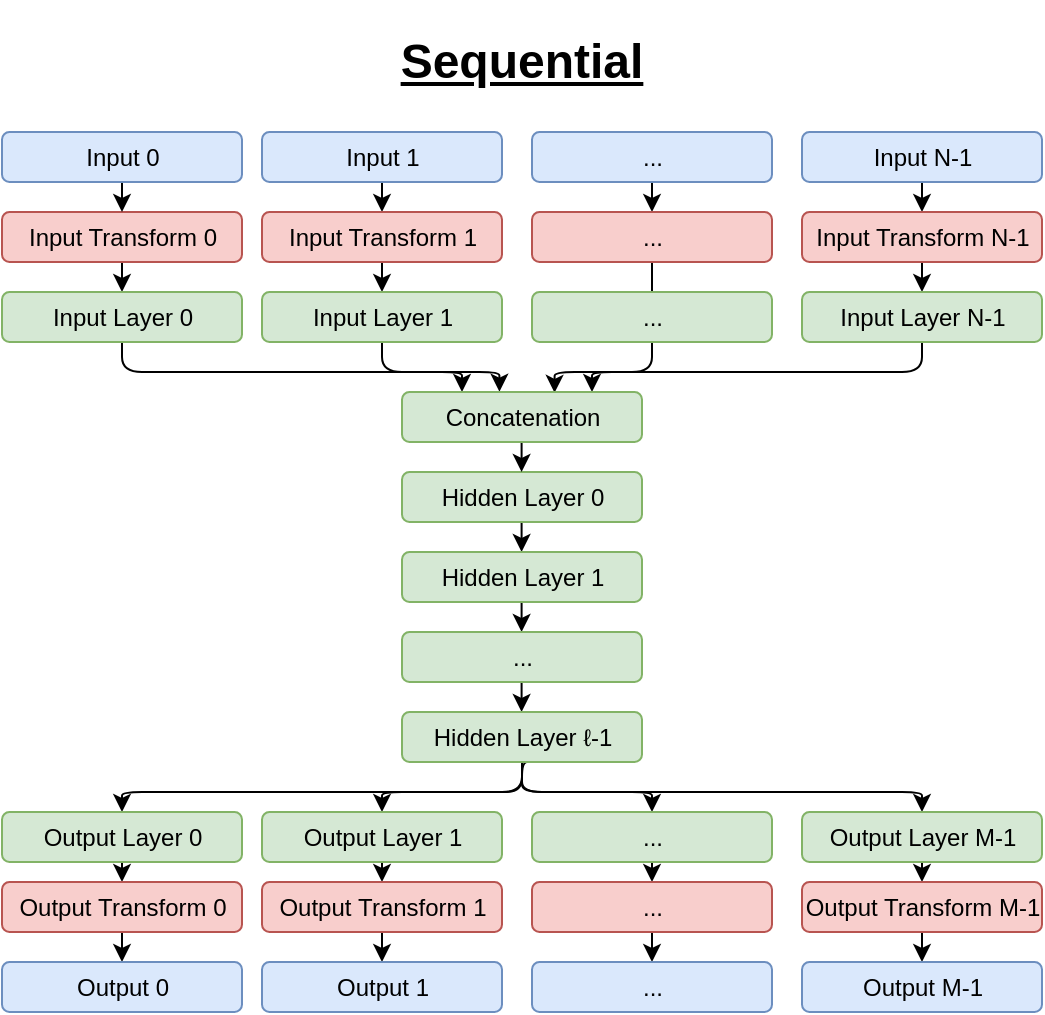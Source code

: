 <mxfile version="21.1.2" type="device" pages="4">
  <diagram id="cWfXL6PURt_AqNggexDa" name="detailed">
    <mxGraphModel dx="1434" dy="836" grid="1" gridSize="10" guides="1" tooltips="1" connect="1" arrows="1" fold="1" page="1" pageScale="1" pageWidth="850" pageHeight="1100" math="0" shadow="0">
      <root>
        <mxCell id="0" />
        <mxCell id="1" parent="0" />
        <mxCell id="EtIUiUXMkQ_GeiWNd44f-58" value="&lt;h1&gt;&lt;u&gt;Sequential&lt;/u&gt;&lt;/h1&gt;" style="text;html=1;strokeColor=none;fillColor=none;align=center;verticalAlign=middle;whiteSpace=wrap;rounded=1;labelBackgroundColor=none;fontFamily=Helvetica;fontSize=12;fontColor=#000000;" parent="1" vertex="1">
          <mxGeometry x="250" y="20" width="140" height="30" as="geometry" />
        </mxCell>
        <mxCell id="LtA9Dr8_ShpvPQzN4hbM-2" style="edgeStyle=orthogonalEdgeStyle;rounded=1;orthogonalLoop=1;jettySize=auto;html=1;exitX=0.5;exitY=1;exitDx=0;exitDy=0;entryX=0.5;entryY=0;entryDx=0;entryDy=0;" parent="1" source="LtA9Dr8_ShpvPQzN4hbM-3" target="LtA9Dr8_ShpvPQzN4hbM-11" edge="1">
          <mxGeometry relative="1" as="geometry">
            <mxPoint x="250" y="110" as="sourcePoint" />
          </mxGeometry>
        </mxCell>
        <mxCell id="LtA9Dr8_ShpvPQzN4hbM-3" value="Input 1" style="html=1;fillColor=#dae8fc;strokeColor=#6c8ebf;rounded=1;" parent="1" vertex="1">
          <mxGeometry x="190" y="70" width="120" height="25" as="geometry" />
        </mxCell>
        <mxCell id="LtA9Dr8_ShpvPQzN4hbM-4" style="edgeStyle=orthogonalEdgeStyle;rounded=1;orthogonalLoop=1;jettySize=auto;html=1;exitX=0.5;exitY=1;exitDx=0;exitDy=0;entryX=0.5;entryY=0;entryDx=0;entryDy=0;" parent="1" source="LtA9Dr8_ShpvPQzN4hbM-5" target="LtA9Dr8_ShpvPQzN4hbM-15" edge="1">
          <mxGeometry relative="1" as="geometry">
            <mxPoint x="520" y="110" as="sourcePoint" />
          </mxGeometry>
        </mxCell>
        <mxCell id="LtA9Dr8_ShpvPQzN4hbM-5" value="Input N-1" style="html=1;fillColor=#dae8fc;strokeColor=#6c8ebf;rounded=1;" parent="1" vertex="1">
          <mxGeometry x="460" y="70" width="120" height="25" as="geometry" />
        </mxCell>
        <mxCell id="LtA9Dr8_ShpvPQzN4hbM-6" style="edgeStyle=orthogonalEdgeStyle;rounded=1;orthogonalLoop=1;jettySize=auto;html=1;exitX=0.5;exitY=1;exitDx=0;exitDy=0;entryX=0.5;entryY=0;entryDx=0;entryDy=0;" parent="1" source="LtA9Dr8_ShpvPQzN4hbM-7" target="LtA9Dr8_ShpvPQzN4hbM-13" edge="1">
          <mxGeometry relative="1" as="geometry">
            <mxPoint x="384.8" y="110" as="sourcePoint" />
            <mxPoint x="384.8" y="125" as="targetPoint" />
          </mxGeometry>
        </mxCell>
        <mxCell id="LtA9Dr8_ShpvPQzN4hbM-7" value="..." style="html=1;fillColor=#dae8fc;strokeColor=#6c8ebf;rounded=1;" parent="1" vertex="1">
          <mxGeometry x="325" y="70" width="120" height="25" as="geometry" />
        </mxCell>
        <mxCell id="LtA9Dr8_ShpvPQzN4hbM-8" style="edgeStyle=orthogonalEdgeStyle;rounded=1;orthogonalLoop=1;jettySize=auto;html=1;exitX=0.5;exitY=1;exitDx=0;exitDy=0;entryX=0.5;entryY=0;entryDx=0;entryDy=0;" parent="1" source="LtA9Dr8_ShpvPQzN4hbM-9" target="LtA9Dr8_ShpvPQzN4hbM-25" edge="1">
          <mxGeometry relative="1" as="geometry" />
        </mxCell>
        <mxCell id="LtA9Dr8_ShpvPQzN4hbM-9" value="Input Transform 0" style="html=1;fillColor=#f8cecc;strokeColor=#b85450;rounded=1;" parent="1" vertex="1">
          <mxGeometry x="60" y="110" width="120" height="25" as="geometry" />
        </mxCell>
        <mxCell id="LtA9Dr8_ShpvPQzN4hbM-10" style="edgeStyle=orthogonalEdgeStyle;rounded=1;orthogonalLoop=1;jettySize=auto;html=1;exitX=0.5;exitY=1;exitDx=0;exitDy=0;entryX=0.5;entryY=0;entryDx=0;entryDy=0;" parent="1" source="LtA9Dr8_ShpvPQzN4hbM-11" target="LtA9Dr8_ShpvPQzN4hbM-19" edge="1">
          <mxGeometry relative="1" as="geometry" />
        </mxCell>
        <mxCell id="LtA9Dr8_ShpvPQzN4hbM-11" value="Input Transform 1" style="html=1;fillColor=#f8cecc;strokeColor=#b85450;rounded=1;" parent="1" vertex="1">
          <mxGeometry x="190" y="110" width="120" height="25" as="geometry" />
        </mxCell>
        <mxCell id="LtA9Dr8_ShpvPQzN4hbM-12" style="edgeStyle=orthogonalEdgeStyle;rounded=1;orthogonalLoop=1;jettySize=auto;html=1;exitX=0.5;exitY=1;exitDx=0;exitDy=0;entryX=0.5;entryY=0;entryDx=0;entryDy=0;" parent="1" source="LtA9Dr8_ShpvPQzN4hbM-13" edge="1">
          <mxGeometry relative="1" as="geometry">
            <mxPoint x="384.8" y="160" as="sourcePoint" />
            <mxPoint x="384.8" y="175.0" as="targetPoint" />
          </mxGeometry>
        </mxCell>
        <mxCell id="LtA9Dr8_ShpvPQzN4hbM-13" value="..." style="html=1;fillColor=#f8cecc;strokeColor=#b85450;rounded=1;" parent="1" vertex="1">
          <mxGeometry x="325" y="110" width="120" height="25" as="geometry" />
        </mxCell>
        <mxCell id="LtA9Dr8_ShpvPQzN4hbM-14" style="edgeStyle=orthogonalEdgeStyle;rounded=1;orthogonalLoop=1;jettySize=auto;html=1;exitX=0.5;exitY=1;exitDx=0;exitDy=0;entryX=0.5;entryY=0;entryDx=0;entryDy=0;" parent="1" source="LtA9Dr8_ShpvPQzN4hbM-15" target="LtA9Dr8_ShpvPQzN4hbM-21" edge="1">
          <mxGeometry relative="1" as="geometry" />
        </mxCell>
        <mxCell id="LtA9Dr8_ShpvPQzN4hbM-15" value="Input Transform N-1" style="html=1;fillColor=#f8cecc;strokeColor=#b85450;rounded=1;" parent="1" vertex="1">
          <mxGeometry x="460" y="110" width="120" height="25" as="geometry" />
        </mxCell>
        <mxCell id="LtA9Dr8_ShpvPQzN4hbM-16" style="edgeStyle=orthogonalEdgeStyle;rounded=1;orthogonalLoop=1;jettySize=auto;html=1;exitX=0.5;exitY=1;exitDx=0;exitDy=0;entryX=0.5;entryY=0;entryDx=0;entryDy=0;" parent="1" source="LtA9Dr8_ShpvPQzN4hbM-17" target="LtA9Dr8_ShpvPQzN4hbM-9" edge="1">
          <mxGeometry relative="1" as="geometry">
            <mxPoint x="120" y="110" as="sourcePoint" />
          </mxGeometry>
        </mxCell>
        <mxCell id="LtA9Dr8_ShpvPQzN4hbM-17" value="Input 0" style="html=1;fillColor=#dae8fc;strokeColor=#6c8ebf;rounded=1;" parent="1" vertex="1">
          <mxGeometry x="60" y="70" width="120" height="25" as="geometry" />
        </mxCell>
        <mxCell id="LtA9Dr8_ShpvPQzN4hbM-18" style="edgeStyle=orthogonalEdgeStyle;rounded=1;orthogonalLoop=1;jettySize=auto;html=1;exitX=0.5;exitY=1;exitDx=0;exitDy=0;entryX=0.406;entryY=-0.006;entryDx=0;entryDy=0;entryPerimeter=0;" parent="1" source="LtA9Dr8_ShpvPQzN4hbM-19" target="LtA9Dr8_ShpvPQzN4hbM-38" edge="1">
          <mxGeometry relative="1" as="geometry">
            <Array as="points">
              <mxPoint x="250" y="190" />
              <mxPoint x="309" y="190" />
            </Array>
          </mxGeometry>
        </mxCell>
        <mxCell id="LtA9Dr8_ShpvPQzN4hbM-19" value="Input&amp;nbsp;Layer&amp;nbsp;1" style="html=1;fillColor=#d5e8d4;strokeColor=#82b366;rounded=1;" parent="1" vertex="1">
          <mxGeometry x="190" y="150" width="120" height="25" as="geometry" />
        </mxCell>
        <mxCell id="LtA9Dr8_ShpvPQzN4hbM-20" style="edgeStyle=orthogonalEdgeStyle;rounded=1;orthogonalLoop=1;jettySize=auto;html=1;exitX=0.5;exitY=1;exitDx=0;exitDy=0;entryX=0.75;entryY=0;entryDx=0;entryDy=0;" parent="1" source="LtA9Dr8_ShpvPQzN4hbM-21" edge="1">
          <mxGeometry relative="1" as="geometry">
            <mxPoint x="355" y="200.0" as="targetPoint" />
            <Array as="points">
              <mxPoint x="520" y="190" />
              <mxPoint x="355" y="190" />
            </Array>
          </mxGeometry>
        </mxCell>
        <mxCell id="LtA9Dr8_ShpvPQzN4hbM-21" value="Input&amp;nbsp;Layer&amp;nbsp;N-1" style="html=1;fillColor=#d5e8d4;strokeColor=#82b366;rounded=1;" parent="1" vertex="1">
          <mxGeometry x="460" y="150" width="120" height="25" as="geometry" />
        </mxCell>
        <mxCell id="LtA9Dr8_ShpvPQzN4hbM-22" style="edgeStyle=orthogonalEdgeStyle;rounded=1;orthogonalLoop=1;jettySize=auto;html=1;exitX=0.5;exitY=1;exitDx=0;exitDy=0;entryX=0.594;entryY=0.017;entryDx=0;entryDy=0;entryPerimeter=0;" parent="1" source="LtA9Dr8_ShpvPQzN4hbM-23" edge="1">
          <mxGeometry relative="1" as="geometry">
            <mxPoint x="336.28" y="200.425" as="targetPoint" />
            <Array as="points">
              <mxPoint x="385" y="190" />
              <mxPoint x="336" y="190" />
            </Array>
          </mxGeometry>
        </mxCell>
        <mxCell id="LtA9Dr8_ShpvPQzN4hbM-23" value="..." style="html=1;fillColor=#d5e8d4;strokeColor=#82b366;rounded=1;" parent="1" vertex="1">
          <mxGeometry x="325" y="150" width="120" height="25" as="geometry" />
        </mxCell>
        <mxCell id="LtA9Dr8_ShpvPQzN4hbM-24" style="edgeStyle=orthogonalEdgeStyle;rounded=1;orthogonalLoop=1;jettySize=auto;html=1;exitX=0.5;exitY=1;exitDx=0;exitDy=0;entryX=0.25;entryY=0;entryDx=0;entryDy=0;" parent="1" source="LtA9Dr8_ShpvPQzN4hbM-25" target="LtA9Dr8_ShpvPQzN4hbM-38" edge="1">
          <mxGeometry relative="1" as="geometry">
            <Array as="points">
              <mxPoint x="120" y="190" />
              <mxPoint x="290" y="190" />
            </Array>
          </mxGeometry>
        </mxCell>
        <mxCell id="LtA9Dr8_ShpvPQzN4hbM-25" value="Input Layer 0" style="html=1;fillColor=#d5e8d4;strokeColor=#82b366;rounded=1;" parent="1" vertex="1">
          <mxGeometry x="60" y="150" width="120" height="25" as="geometry" />
        </mxCell>
        <mxCell id="LtA9Dr8_ShpvPQzN4hbM-26" style="edgeStyle=orthogonalEdgeStyle;rounded=1;orthogonalLoop=1;jettySize=auto;html=1;exitX=0.5;exitY=1;exitDx=0;exitDy=0;entryX=0.5;entryY=0;entryDx=0;entryDy=0;" parent="1" edge="1">
          <mxGeometry relative="1" as="geometry">
            <mxPoint x="319.8" y="265.0" as="sourcePoint" />
            <mxPoint x="319.8" y="280.0" as="targetPoint" />
          </mxGeometry>
        </mxCell>
        <mxCell id="LtA9Dr8_ShpvPQzN4hbM-27" value="Hidden Layer 0" style="html=1;fillColor=#d5e8d4;strokeColor=#82b366;rounded=1;" parent="1" vertex="1">
          <mxGeometry x="260" y="240" width="120" height="25" as="geometry" />
        </mxCell>
        <mxCell id="LtA9Dr8_ShpvPQzN4hbM-28" style="edgeStyle=orthogonalEdgeStyle;rounded=1;orthogonalLoop=1;jettySize=auto;html=1;exitX=0.5;exitY=1;exitDx=0;exitDy=0;entryX=0.5;entryY=0;entryDx=0;entryDy=0;" parent="1" edge="1">
          <mxGeometry relative="1" as="geometry">
            <mxPoint x="319.8" y="305" as="sourcePoint" />
            <mxPoint x="319.8" y="320" as="targetPoint" />
          </mxGeometry>
        </mxCell>
        <mxCell id="LtA9Dr8_ShpvPQzN4hbM-29" value="Hidden Layer 1" style="html=1;fillColor=#d5e8d4;strokeColor=#82b366;rounded=1;" parent="1" vertex="1">
          <mxGeometry x="260" y="280" width="120" height="25" as="geometry" />
        </mxCell>
        <mxCell id="LtA9Dr8_ShpvPQzN4hbM-30" style="edgeStyle=orthogonalEdgeStyle;rounded=1;orthogonalLoop=1;jettySize=auto;html=1;exitX=0.5;exitY=1;exitDx=0;exitDy=0;entryX=0.5;entryY=0;entryDx=0;entryDy=0;" parent="1" edge="1">
          <mxGeometry relative="1" as="geometry">
            <mxPoint x="319.8" y="345" as="sourcePoint" />
            <mxPoint x="319.8" y="360" as="targetPoint" />
          </mxGeometry>
        </mxCell>
        <mxCell id="LtA9Dr8_ShpvPQzN4hbM-31" value="..." style="html=1;fillColor=#d5e8d4;strokeColor=#82b366;rounded=1;" parent="1" vertex="1">
          <mxGeometry x="260" y="320" width="120" height="25" as="geometry" />
        </mxCell>
        <mxCell id="LtA9Dr8_ShpvPQzN4hbM-32" style="edgeStyle=orthogonalEdgeStyle;rounded=1;orthogonalLoop=1;jettySize=auto;html=1;exitX=0.5;exitY=1;exitDx=0;exitDy=0;" parent="1" source="LtA9Dr8_ShpvPQzN4hbM-36" target="LtA9Dr8_ShpvPQzN4hbM-46" edge="1">
          <mxGeometry relative="1" as="geometry">
            <Array as="points">
              <mxPoint x="320" y="400" />
              <mxPoint x="120" y="400" />
            </Array>
          </mxGeometry>
        </mxCell>
        <mxCell id="LtA9Dr8_ShpvPQzN4hbM-33" style="edgeStyle=orthogonalEdgeStyle;rounded=1;orthogonalLoop=1;jettySize=auto;html=1;exitX=0.5;exitY=1;exitDx=0;exitDy=0;entryX=0.5;entryY=0;entryDx=0;entryDy=0;" parent="1" source="LtA9Dr8_ShpvPQzN4hbM-36" target="LtA9Dr8_ShpvPQzN4hbM-40" edge="1">
          <mxGeometry relative="1" as="geometry">
            <Array as="points">
              <mxPoint x="305" y="400" />
              <mxPoint x="245" y="400" />
            </Array>
          </mxGeometry>
        </mxCell>
        <mxCell id="LtA9Dr8_ShpvPQzN4hbM-34" style="edgeStyle=orthogonalEdgeStyle;rounded=1;orthogonalLoop=1;jettySize=auto;html=1;exitX=0.5;exitY=1;exitDx=0;exitDy=0;entryX=0.5;entryY=0;entryDx=0;entryDy=0;" parent="1" target="LtA9Dr8_ShpvPQzN4hbM-44" edge="1">
          <mxGeometry relative="1" as="geometry">
            <mxPoint x="325" y="385" as="sourcePoint" />
            <Array as="points">
              <mxPoint x="320" y="385" />
              <mxPoint x="320" y="400" />
              <mxPoint x="385" y="400" />
            </Array>
          </mxGeometry>
        </mxCell>
        <mxCell id="LtA9Dr8_ShpvPQzN4hbM-35" style="edgeStyle=orthogonalEdgeStyle;rounded=1;orthogonalLoop=1;jettySize=auto;html=1;entryX=0.5;entryY=0;entryDx=0;entryDy=0;" parent="1" target="LtA9Dr8_ShpvPQzN4hbM-42" edge="1">
          <mxGeometry relative="1" as="geometry">
            <mxPoint x="320" y="390" as="sourcePoint" />
            <Array as="points">
              <mxPoint x="320" y="400" />
              <mxPoint x="520" y="400" />
            </Array>
          </mxGeometry>
        </mxCell>
        <mxCell id="LtA9Dr8_ShpvPQzN4hbM-36" value="Hidden Layer&amp;nbsp;&lt;span style=&quot;text-align: start;&quot;&gt;&lt;font style=&quot;font-size: 12px;&quot;&gt;ℓ-1&lt;/font&gt;&lt;/span&gt;" style="html=1;fillColor=#d5e8d4;strokeColor=#82b366;rounded=1;" parent="1" vertex="1">
          <mxGeometry x="260" y="360" width="120" height="25" as="geometry" />
        </mxCell>
        <mxCell id="LtA9Dr8_ShpvPQzN4hbM-37" style="edgeStyle=orthogonalEdgeStyle;rounded=1;orthogonalLoop=1;jettySize=auto;html=1;exitX=0.5;exitY=1;exitDx=0;exitDy=0;entryX=0.5;entryY=0;entryDx=0;entryDy=0;" parent="1" edge="1">
          <mxGeometry relative="1" as="geometry">
            <mxPoint x="319.8" y="225.0" as="sourcePoint" />
            <mxPoint x="319.8" y="240.0" as="targetPoint" />
          </mxGeometry>
        </mxCell>
        <mxCell id="LtA9Dr8_ShpvPQzN4hbM-38" value="Concatenation" style="html=1;fillColor=#d5e8d4;strokeColor=#82b366;rounded=1;" parent="1" vertex="1">
          <mxGeometry x="260" y="200" width="120" height="25" as="geometry" />
        </mxCell>
        <mxCell id="LtA9Dr8_ShpvPQzN4hbM-39" style="edgeStyle=orthogonalEdgeStyle;rounded=1;orthogonalLoop=1;jettySize=auto;html=1;exitX=0.5;exitY=1;exitDx=0;exitDy=0;entryX=0.5;entryY=0;entryDx=0;entryDy=0;" parent="1" source="LtA9Dr8_ShpvPQzN4hbM-40" target="LtA9Dr8_ShpvPQzN4hbM-50" edge="1">
          <mxGeometry relative="1" as="geometry">
            <mxPoint x="250" y="455" as="sourcePoint" />
          </mxGeometry>
        </mxCell>
        <mxCell id="LtA9Dr8_ShpvPQzN4hbM-40" value="Output&amp;nbsp;Layer&amp;nbsp;1" style="html=1;fillColor=#d5e8d4;strokeColor=#82b366;rounded=1;" parent="1" vertex="1">
          <mxGeometry x="190" y="410" width="120" height="25" as="geometry" />
        </mxCell>
        <mxCell id="LtA9Dr8_ShpvPQzN4hbM-41" style="edgeStyle=orthogonalEdgeStyle;rounded=1;orthogonalLoop=1;jettySize=auto;html=1;exitX=0.5;exitY=1;exitDx=0;exitDy=0;entryX=0.5;entryY=0;entryDx=0;entryDy=0;" parent="1" source="LtA9Dr8_ShpvPQzN4hbM-42" target="LtA9Dr8_ShpvPQzN4hbM-54" edge="1">
          <mxGeometry relative="1" as="geometry">
            <mxPoint x="520" y="455" as="sourcePoint" />
          </mxGeometry>
        </mxCell>
        <mxCell id="LtA9Dr8_ShpvPQzN4hbM-42" value="Output&amp;nbsp;Layer M-1" style="html=1;fillColor=#d5e8d4;strokeColor=#82b366;rounded=1;" parent="1" vertex="1">
          <mxGeometry x="460" y="410" width="120" height="25" as="geometry" />
        </mxCell>
        <mxCell id="LtA9Dr8_ShpvPQzN4hbM-43" style="edgeStyle=orthogonalEdgeStyle;rounded=1;orthogonalLoop=1;jettySize=auto;html=1;exitX=0.5;exitY=1;exitDx=0;exitDy=0;entryX=0.5;entryY=0;entryDx=0;entryDy=0;" parent="1" source="LtA9Dr8_ShpvPQzN4hbM-44" target="LtA9Dr8_ShpvPQzN4hbM-52" edge="1">
          <mxGeometry relative="1" as="geometry">
            <mxPoint x="385" y="455" as="sourcePoint" />
          </mxGeometry>
        </mxCell>
        <mxCell id="LtA9Dr8_ShpvPQzN4hbM-44" value="..." style="html=1;fillColor=#d5e8d4;strokeColor=#82b366;rounded=1;" parent="1" vertex="1">
          <mxGeometry x="325" y="410" width="120" height="25" as="geometry" />
        </mxCell>
        <mxCell id="LtA9Dr8_ShpvPQzN4hbM-45" style="edgeStyle=orthogonalEdgeStyle;rounded=1;orthogonalLoop=1;jettySize=auto;html=1;exitX=0.5;exitY=1;exitDx=0;exitDy=0;entryX=0.5;entryY=0;entryDx=0;entryDy=0;" parent="1" source="LtA9Dr8_ShpvPQzN4hbM-46" target="LtA9Dr8_ShpvPQzN4hbM-48" edge="1">
          <mxGeometry relative="1" as="geometry">
            <mxPoint x="120" y="455" as="sourcePoint" />
          </mxGeometry>
        </mxCell>
        <mxCell id="LtA9Dr8_ShpvPQzN4hbM-46" value="Output Layer 0" style="html=1;fillColor=#d5e8d4;strokeColor=#82b366;rounded=1;" parent="1" vertex="1">
          <mxGeometry x="60" y="410" width="120" height="25" as="geometry" />
        </mxCell>
        <mxCell id="LtA9Dr8_ShpvPQzN4hbM-47" style="edgeStyle=orthogonalEdgeStyle;rounded=1;orthogonalLoop=1;jettySize=auto;html=1;exitX=0.5;exitY=1;exitDx=0;exitDy=0;entryX=0.5;entryY=0;entryDx=0;entryDy=0;" parent="1" source="LtA9Dr8_ShpvPQzN4hbM-48" target="LtA9Dr8_ShpvPQzN4hbM-58" edge="1">
          <mxGeometry relative="1" as="geometry" />
        </mxCell>
        <mxCell id="LtA9Dr8_ShpvPQzN4hbM-48" value="Output&amp;nbsp;Transform 0" style="html=1;fillColor=#f8cecc;strokeColor=#b85450;rounded=1;" parent="1" vertex="1">
          <mxGeometry x="60" y="445" width="120" height="25" as="geometry" />
        </mxCell>
        <mxCell id="LtA9Dr8_ShpvPQzN4hbM-49" style="edgeStyle=orthogonalEdgeStyle;rounded=1;orthogonalLoop=1;jettySize=auto;html=1;exitX=0.5;exitY=1;exitDx=0;exitDy=0;entryX=0.5;entryY=0;entryDx=0;entryDy=0;" parent="1" source="LtA9Dr8_ShpvPQzN4hbM-50" target="LtA9Dr8_ShpvPQzN4hbM-55" edge="1">
          <mxGeometry relative="1" as="geometry" />
        </mxCell>
        <mxCell id="LtA9Dr8_ShpvPQzN4hbM-50" value="Output&amp;nbsp;Transform 1" style="html=1;fillColor=#f8cecc;strokeColor=#b85450;rounded=1;" parent="1" vertex="1">
          <mxGeometry x="190" y="445" width="120" height="25" as="geometry" />
        </mxCell>
        <mxCell id="LtA9Dr8_ShpvPQzN4hbM-51" style="edgeStyle=orthogonalEdgeStyle;rounded=1;orthogonalLoop=1;jettySize=auto;html=1;exitX=0.5;exitY=1;exitDx=0;exitDy=0;entryX=0.5;entryY=0;entryDx=0;entryDy=0;" parent="1" source="LtA9Dr8_ShpvPQzN4hbM-52" target="LtA9Dr8_ShpvPQzN4hbM-57" edge="1">
          <mxGeometry relative="1" as="geometry" />
        </mxCell>
        <mxCell id="LtA9Dr8_ShpvPQzN4hbM-52" value="..." style="html=1;fillColor=#f8cecc;strokeColor=#b85450;rounded=1;" parent="1" vertex="1">
          <mxGeometry x="325" y="445" width="120" height="25" as="geometry" />
        </mxCell>
        <mxCell id="LtA9Dr8_ShpvPQzN4hbM-53" style="edgeStyle=orthogonalEdgeStyle;rounded=1;orthogonalLoop=1;jettySize=auto;html=1;exitX=0.5;exitY=1;exitDx=0;exitDy=0;entryX=0.5;entryY=0;entryDx=0;entryDy=0;" parent="1" source="LtA9Dr8_ShpvPQzN4hbM-54" target="LtA9Dr8_ShpvPQzN4hbM-56" edge="1">
          <mxGeometry relative="1" as="geometry" />
        </mxCell>
        <mxCell id="LtA9Dr8_ShpvPQzN4hbM-54" value="Output Transform M-1" style="html=1;fillColor=#f8cecc;strokeColor=#b85450;rounded=1;" parent="1" vertex="1">
          <mxGeometry x="460" y="445" width="120" height="25" as="geometry" />
        </mxCell>
        <mxCell id="LtA9Dr8_ShpvPQzN4hbM-55" value="Output&amp;nbsp;1" style="html=1;fillColor=#dae8fc;strokeColor=#6c8ebf;rounded=1;" parent="1" vertex="1">
          <mxGeometry x="190" y="485" width="120" height="25" as="geometry" />
        </mxCell>
        <mxCell id="LtA9Dr8_ShpvPQzN4hbM-56" value="Output M-1" style="html=1;fillColor=#dae8fc;strokeColor=#6c8ebf;rounded=1;" parent="1" vertex="1">
          <mxGeometry x="460" y="485" width="120" height="25" as="geometry" />
        </mxCell>
        <mxCell id="LtA9Dr8_ShpvPQzN4hbM-57" value="..." style="html=1;fillColor=#dae8fc;strokeColor=#6c8ebf;rounded=1;" parent="1" vertex="1">
          <mxGeometry x="325" y="485" width="120" height="25" as="geometry" />
        </mxCell>
        <mxCell id="LtA9Dr8_ShpvPQzN4hbM-58" value="Output 0" style="html=1;fillColor=#dae8fc;strokeColor=#6c8ebf;rounded=1;" parent="1" vertex="1">
          <mxGeometry x="60" y="485" width="120" height="25" as="geometry" />
        </mxCell>
      </root>
    </mxGraphModel>
  </diagram>
  <diagram id="lY3vWz9ojaZB_MTsTZDx" name="Compact">
    <mxGraphModel dx="1418" dy="820" grid="1" gridSize="10" guides="1" tooltips="1" connect="1" arrows="1" fold="1" page="1" pageScale="1" pageWidth="850" pageHeight="1100" math="0" shadow="0">
      <root>
        <mxCell id="0" />
        <mxCell id="1" parent="0" />
        <mxCell id="MrtAtNh8lnaSbL_fF69U-46" value="&lt;h1&gt;&lt;u&gt;Sequential&lt;/u&gt;&lt;/h1&gt;" style="text;html=1;strokeColor=none;fillColor=none;align=center;verticalAlign=middle;whiteSpace=wrap;rounded=1;labelBackgroundColor=none;fontFamily=Helvetica;fontSize=12;fontColor=#000000;" parent="1" vertex="1">
          <mxGeometry x="362" y="50" width="140" height="30" as="geometry" />
        </mxCell>
        <mxCell id="oN6gexPfcAo7idx404vq-25" style="edgeStyle=orthogonalEdgeStyle;rounded=0;orthogonalLoop=1;jettySize=auto;html=1;entryX=0;entryY=0.5;entryDx=0;entryDy=0;strokeWidth=0.5;fontSize=14;startSize=3;endSize=3;" parent="1" source="MrtAtNh8lnaSbL_fF69U-50" target="MrtAtNh8lnaSbL_fF69U-73" edge="1">
          <mxGeometry relative="1" as="geometry" />
        </mxCell>
        <mxCell id="MrtAtNh8lnaSbL_fF69U-50" value="" style="html=1;fillColor=#dae8fc;strokeColor=#6c8ebf;rounded=1;fontSize=14;" parent="1" vertex="1">
          <mxGeometry x="280" y="170" width="22" height="15" as="geometry" />
        </mxCell>
        <mxCell id="MrtAtNh8lnaSbL_fF69U-69" value="Legend" style="swimlane;whiteSpace=wrap;html=1;fontSize=11;" parent="1" vertex="1">
          <mxGeometry x="374" y="80" width="118.87" height="63" as="geometry" />
        </mxCell>
        <mxCell id="oN6gexPfcAo7idx404vq-51" value="" style="rounded=0;whiteSpace=wrap;html=1;fontSize=11;fillColor=#f5f5f5;fontColor=#333333;strokeColor=#666666;" parent="MrtAtNh8lnaSbL_fF69U-69" vertex="1">
          <mxGeometry x="45" y="42.5" width="68" height="13" as="geometry" />
        </mxCell>
        <mxCell id="oN6gexPfcAo7idx404vq-50" value="" style="rounded=0;whiteSpace=wrap;html=1;fontSize=11;fillColor=#f5f5f5;fontColor=#333333;strokeColor=#666666;" parent="MrtAtNh8lnaSbL_fF69U-69" vertex="1">
          <mxGeometry x="45" y="26.5" width="68" height="13" as="geometry" />
        </mxCell>
        <mxCell id="MrtAtNh8lnaSbL_fF69U-65" value="Layer" style="html=1;fillColor=#d5e8d4;strokeColor=#82b366;rounded=1;fontSize=8;" parent="MrtAtNh8lnaSbL_fF69U-69" vertex="1">
          <mxGeometry x="3" y="38.5" width="38" height="10" as="geometry" />
        </mxCell>
        <mxCell id="MrtAtNh8lnaSbL_fF69U-66" value="Data" style="html=1;fillColor=#dae8fc;strokeColor=#6c8ebf;rounded=1;fontSize=8;" parent="MrtAtNh8lnaSbL_fF69U-69" vertex="1">
          <mxGeometry x="3" y="26.5" width="38" height="10" as="geometry" />
        </mxCell>
        <mxCell id="MrtAtNh8lnaSbL_fF69U-68" value="Transform" style="html=1;fillColor=#f8cecc;strokeColor=#b85450;rounded=1;fontSize=8;" parent="MrtAtNh8lnaSbL_fF69U-69" vertex="1">
          <mxGeometry x="3" y="50.5" width="38" height="10" as="geometry" />
        </mxCell>
        <mxCell id="oN6gexPfcAo7idx404vq-43" style="edgeStyle=orthogonalEdgeStyle;rounded=1;orthogonalLoop=1;jettySize=auto;html=1;strokeWidth=0.5;fontSize=11;startSize=3;endSize=3;" parent="MrtAtNh8lnaSbL_fF69U-69" edge="1">
          <mxGeometry relative="1" as="geometry">
            <mxPoint x="87" y="35.5" as="sourcePoint" />
            <mxPoint x="107" y="35.5" as="targetPoint" />
            <Array as="points">
              <mxPoint x="97.25" y="35.5" />
              <mxPoint x="97.25" y="35.5" />
            </Array>
          </mxGeometry>
        </mxCell>
        <mxCell id="oN6gexPfcAo7idx404vq-46" value="&lt;span style=&quot;font-family: Helvetica; font-size: 9px; font-style: normal; font-variant-ligatures: normal; font-variant-caps: normal; font-weight: 400; letter-spacing: normal; orphans: 2; text-indent: 0px; text-transform: none; widows: 2; word-spacing: 0px; -webkit-text-stroke-width: 0px; background-color: rgb(251, 251, 251); text-decoration-thickness: initial; text-decoration-style: initial; text-decoration-color: initial; float: none; display: inline !important;&quot;&gt;Concat&lt;br style=&quot;font-size: 9px;&quot;&gt;&lt;/span&gt;" style="text;whiteSpace=wrap;html=1;fontSize=9;align=center;verticalAlign=middle;fontColor=default;" parent="MrtAtNh8lnaSbL_fF69U-69" vertex="1">
          <mxGeometry x="29.87" y="23.5" width="60" height="19" as="geometry" />
        </mxCell>
        <mxCell id="oN6gexPfcAo7idx404vq-45" style="edgeStyle=orthogonalEdgeStyle;rounded=1;orthogonalLoop=1;jettySize=auto;html=1;strokeWidth=0.5;fontSize=11;startSize=3;endSize=3;" parent="MrtAtNh8lnaSbL_fF69U-69" edge="1">
          <mxGeometry relative="1" as="geometry">
            <mxPoint x="87" y="29" as="sourcePoint" />
            <mxPoint x="107" y="35.5" as="targetPoint" />
            <Array as="points">
              <mxPoint x="87.25" y="29" />
              <mxPoint x="93.25" y="29" />
              <mxPoint x="93.25" y="36" />
            </Array>
          </mxGeometry>
        </mxCell>
        <mxCell id="oN6gexPfcAo7idx404vq-47" style="edgeStyle=orthogonalEdgeStyle;rounded=1;orthogonalLoop=1;jettySize=auto;html=1;entryX=0;entryY=0.5;entryDx=0;entryDy=0;strokeWidth=0.5;fontSize=11;startSize=3;endSize=3;" parent="MrtAtNh8lnaSbL_fF69U-69" edge="1">
          <mxGeometry relative="1" as="geometry">
            <mxPoint x="89" y="51.03" as="sourcePoint" />
            <mxPoint x="107" y="51.03" as="targetPoint" />
          </mxGeometry>
        </mxCell>
        <mxCell id="oN6gexPfcAo7idx404vq-48" style="edgeStyle=orthogonalEdgeStyle;rounded=1;orthogonalLoop=1;jettySize=auto;html=1;strokeWidth=0.5;fontSize=11;startSize=3;endSize=3;" parent="MrtAtNh8lnaSbL_fF69U-69" edge="1">
          <mxGeometry relative="1" as="geometry">
            <mxPoint x="87" y="51.03" as="sourcePoint" />
            <mxPoint x="107" y="46.32" as="targetPoint" />
            <Array as="points">
              <mxPoint x="95.25" y="51.32" />
              <mxPoint x="95.25" y="46.32" />
            </Array>
          </mxGeometry>
        </mxCell>
        <mxCell id="oN6gexPfcAo7idx404vq-49" value="&lt;span style=&quot;color: rgb(0, 0, 0); font-family: Helvetica; font-size: 9px; font-style: normal; font-variant-ligatures: normal; font-variant-caps: normal; font-weight: 400; letter-spacing: normal; orphans: 2; text-indent: 0px; text-transform: none; widows: 2; word-spacing: 0px; -webkit-text-stroke-width: 0px; background-color: rgb(251, 251, 251); text-decoration-thickness: initial; text-decoration-style: initial; text-decoration-color: initial; float: none; display: inline !important;&quot;&gt;Duplicate&lt;br style=&quot;font-size: 9px;&quot;&gt;&lt;/span&gt;" style="text;whiteSpace=wrap;html=1;fontSize=9;align=center;verticalAlign=middle;" parent="MrtAtNh8lnaSbL_fF69U-69" vertex="1">
          <mxGeometry x="36.25" y="43.5" width="60" height="11" as="geometry" />
        </mxCell>
        <mxCell id="oN6gexPfcAo7idx404vq-28" style="edgeStyle=orthogonalEdgeStyle;rounded=0;orthogonalLoop=1;jettySize=auto;html=1;entryX=0;entryY=0.5;entryDx=0;entryDy=0;strokeWidth=0.5;fontSize=14;startSize=3;endSize=3;" parent="1" source="MrtAtNh8lnaSbL_fF69U-73" target="MrtAtNh8lnaSbL_fF69U-74" edge="1">
          <mxGeometry relative="1" as="geometry" />
        </mxCell>
        <mxCell id="MrtAtNh8lnaSbL_fF69U-73" value="" style="html=1;fillColor=#f8cecc;strokeColor=#b85450;rounded=1;fontSize=14;" parent="1" vertex="1">
          <mxGeometry x="308.25" y="170" width="22" height="15" as="geometry" />
        </mxCell>
        <mxCell id="oN6gexPfcAo7idx404vq-80" style="edgeStyle=orthogonalEdgeStyle;rounded=1;orthogonalLoop=1;jettySize=auto;html=1;entryX=0;entryY=0.5;entryDx=0;entryDy=0;strokeWidth=0.5;fontSize=9;fontColor=default;startSize=3;endSize=3;" parent="1" source="MrtAtNh8lnaSbL_fF69U-74" target="oN6gexPfcAo7idx404vq-5" edge="1">
          <mxGeometry relative="1" as="geometry">
            <Array as="points">
              <mxPoint x="370" y="178" />
              <mxPoint x="370" y="158" />
            </Array>
          </mxGeometry>
        </mxCell>
        <mxCell id="MrtAtNh8lnaSbL_fF69U-74" value="" style="html=1;fillColor=#d5e8d4;strokeColor=#82b366;rounded=1;fontSize=14;" parent="1" vertex="1">
          <mxGeometry x="338.25" y="170" width="22" height="15" as="geometry" />
        </mxCell>
        <mxCell id="oN6gexPfcAo7idx404vq-24" style="edgeStyle=orthogonalEdgeStyle;rounded=0;orthogonalLoop=1;jettySize=auto;html=1;entryX=0;entryY=0.5;entryDx=0;entryDy=0;strokeWidth=0.5;fontSize=14;startSize=3;endSize=3;" parent="1" source="MrtAtNh8lnaSbL_fF69U-86" target="oN6gexPfcAo7idx404vq-1" edge="1">
          <mxGeometry relative="1" as="geometry" />
        </mxCell>
        <mxCell id="MrtAtNh8lnaSbL_fF69U-86" value="..." style="html=1;fillColor=#dae8fc;strokeColor=#6c8ebf;rounded=1;fontSize=14;" parent="1" vertex="1">
          <mxGeometry x="280" y="150" width="22" height="15" as="geometry" />
        </mxCell>
        <mxCell id="oN6gexPfcAo7idx404vq-20" style="edgeStyle=orthogonalEdgeStyle;rounded=0;orthogonalLoop=1;jettySize=auto;html=1;fontSize=14;strokeWidth=0.5;endSize=3;startSize=3;" parent="1" source="MrtAtNh8lnaSbL_fF69U-87" target="oN6gexPfcAo7idx404vq-2" edge="1">
          <mxGeometry relative="1" as="geometry" />
        </mxCell>
        <mxCell id="MrtAtNh8lnaSbL_fF69U-87" value="" style="html=1;fillColor=#dae8fc;strokeColor=#6c8ebf;rounded=1;fontSize=14;" parent="1" vertex="1">
          <mxGeometry x="280" y="130" width="22" height="15" as="geometry" />
        </mxCell>
        <mxCell id="oN6gexPfcAo7idx404vq-27" style="edgeStyle=orthogonalEdgeStyle;rounded=0;orthogonalLoop=1;jettySize=auto;html=1;entryX=0;entryY=0.5;entryDx=0;entryDy=0;strokeWidth=0.5;fontSize=14;startSize=3;endSize=3;" parent="1" source="oN6gexPfcAo7idx404vq-1" target="oN6gexPfcAo7idx404vq-3" edge="1">
          <mxGeometry relative="1" as="geometry" />
        </mxCell>
        <mxCell id="oN6gexPfcAo7idx404vq-1" value="..." style="html=1;fillColor=#f8cecc;strokeColor=#b85450;rounded=1;fontSize=14;" parent="1" vertex="1">
          <mxGeometry x="308.25" y="150" width="22" height="15" as="geometry" />
        </mxCell>
        <mxCell id="oN6gexPfcAo7idx404vq-26" style="edgeStyle=orthogonalEdgeStyle;rounded=0;orthogonalLoop=1;jettySize=auto;html=1;entryX=0;entryY=0.5;entryDx=0;entryDy=0;strokeWidth=0.5;fontSize=14;startSize=3;endSize=3;" parent="1" source="oN6gexPfcAo7idx404vq-2" target="oN6gexPfcAo7idx404vq-4" edge="1">
          <mxGeometry relative="1" as="geometry" />
        </mxCell>
        <mxCell id="oN6gexPfcAo7idx404vq-2" value="" style="html=1;fillColor=#f8cecc;strokeColor=#b85450;rounded=1;fontSize=14;" parent="1" vertex="1">
          <mxGeometry x="308.25" y="130" width="22" height="15" as="geometry" />
        </mxCell>
        <mxCell id="oN6gexPfcAo7idx404vq-79" style="edgeStyle=orthogonalEdgeStyle;rounded=1;orthogonalLoop=1;jettySize=auto;html=1;entryX=0.004;entryY=0.534;entryDx=0;entryDy=0;entryPerimeter=0;strokeWidth=0.5;fontSize=9;fontColor=default;startSize=3;endSize=3;" parent="1" source="oN6gexPfcAo7idx404vq-3" target="oN6gexPfcAo7idx404vq-5" edge="1">
          <mxGeometry relative="1" as="geometry">
            <Array as="points">
              <mxPoint x="373" y="158" />
              <mxPoint x="385" y="158" />
            </Array>
          </mxGeometry>
        </mxCell>
        <mxCell id="oN6gexPfcAo7idx404vq-3" value="..." style="html=1;fillColor=#d5e8d4;strokeColor=#82b366;rounded=1;fontSize=14;" parent="1" vertex="1">
          <mxGeometry x="338.25" y="150" width="22" height="15" as="geometry" />
        </mxCell>
        <mxCell id="oN6gexPfcAo7idx404vq-81" style="edgeStyle=orthogonalEdgeStyle;rounded=1;orthogonalLoop=1;jettySize=auto;html=1;entryX=0;entryY=0.5;entryDx=0;entryDy=0;strokeWidth=0.5;fontSize=9;fontColor=default;startSize=3;endSize=3;" parent="1" source="oN6gexPfcAo7idx404vq-4" target="oN6gexPfcAo7idx404vq-5" edge="1">
          <mxGeometry relative="1" as="geometry">
            <Array as="points">
              <mxPoint x="370" y="138" />
              <mxPoint x="370" y="158" />
            </Array>
          </mxGeometry>
        </mxCell>
        <mxCell id="oN6gexPfcAo7idx404vq-4" value="" style="html=1;fillColor=#d5e8d4;strokeColor=#82b366;rounded=1;fontSize=14;" parent="1" vertex="1">
          <mxGeometry x="338.25" y="130" width="22" height="15" as="geometry" />
        </mxCell>
        <mxCell id="oN6gexPfcAo7idx404vq-64" style="edgeStyle=orthogonalEdgeStyle;rounded=1;orthogonalLoop=1;jettySize=auto;html=1;entryX=0;entryY=0.5;entryDx=0;entryDy=0;strokeWidth=0.5;fontSize=14;startSize=3;endSize=3;" parent="1" source="oN6gexPfcAo7idx404vq-5" target="oN6gexPfcAo7idx404vq-62" edge="1">
          <mxGeometry relative="1" as="geometry" />
        </mxCell>
        <mxCell id="oN6gexPfcAo7idx404vq-5" value="" style="html=1;fillColor=#d5e8d4;strokeColor=#82b366;rounded=1;fontSize=14;" parent="1" vertex="1">
          <mxGeometry x="385" y="150" width="22" height="15" as="geometry" />
        </mxCell>
        <mxCell id="oN6gexPfcAo7idx404vq-83" style="edgeStyle=orthogonalEdgeStyle;rounded=1;orthogonalLoop=1;jettySize=auto;html=1;entryX=0;entryY=0.5;entryDx=0;entryDy=0;strokeWidth=0.5;fontSize=9;fontColor=default;startSize=3;endSize=3;" parent="1" source="oN6gexPfcAo7idx404vq-6" target="oN6gexPfcAo7idx404vq-58" edge="1">
          <mxGeometry relative="1" as="geometry">
            <Array as="points">
              <mxPoint x="497" y="158" />
              <mxPoint x="497" y="118" />
            </Array>
          </mxGeometry>
        </mxCell>
        <mxCell id="oN6gexPfcAo7idx404vq-84" style="edgeStyle=orthogonalEdgeStyle;rounded=1;orthogonalLoop=1;jettySize=auto;html=1;entryX=0;entryY=0.5;entryDx=0;entryDy=0;strokeWidth=0.5;fontSize=9;fontColor=default;startSize=3;endSize=3;" parent="1" source="oN6gexPfcAo7idx404vq-6" target="oN6gexPfcAo7idx404vq-13" edge="1">
          <mxGeometry relative="1" as="geometry" />
        </mxCell>
        <mxCell id="oN6gexPfcAo7idx404vq-85" style="edgeStyle=orthogonalEdgeStyle;rounded=1;orthogonalLoop=1;jettySize=auto;html=1;entryX=0;entryY=0.5;entryDx=0;entryDy=0;strokeWidth=0.5;fontSize=9;fontColor=default;startSize=3;endSize=3;" parent="1" source="oN6gexPfcAo7idx404vq-6" target="oN6gexPfcAo7idx404vq-12" edge="1">
          <mxGeometry relative="1" as="geometry" />
        </mxCell>
        <mxCell id="oN6gexPfcAo7idx404vq-86" style="edgeStyle=orthogonalEdgeStyle;rounded=1;orthogonalLoop=1;jettySize=auto;html=1;entryX=0;entryY=0.5;entryDx=0;entryDy=0;strokeWidth=0.5;fontSize=9;fontColor=default;startSize=3;endSize=3;" parent="1" source="oN6gexPfcAo7idx404vq-6" target="oN6gexPfcAo7idx404vq-11" edge="1">
          <mxGeometry relative="1" as="geometry" />
        </mxCell>
        <mxCell id="oN6gexPfcAo7idx404vq-6" value="" style="html=1;fillColor=#d5e8d4;strokeColor=#82b366;rounded=1;fontSize=14;" parent="1" vertex="1">
          <mxGeometry x="455" y="150" width="22" height="15" as="geometry" />
        </mxCell>
        <mxCell id="oN6gexPfcAo7idx404vq-39" style="edgeStyle=orthogonalEdgeStyle;rounded=1;orthogonalLoop=1;jettySize=auto;html=1;entryX=0;entryY=0.5;entryDx=0;entryDy=0;strokeWidth=0.5;fontSize=14;startSize=3;endSize=3;" parent="1" source="oN6gexPfcAo7idx404vq-11" target="oN6gexPfcAo7idx404vq-14" edge="1">
          <mxGeometry relative="1" as="geometry" />
        </mxCell>
        <mxCell id="oN6gexPfcAo7idx404vq-11" value="" style="html=1;fillColor=#d5e8d4;strokeColor=#82b366;rounded=1;fontSize=14;" parent="1" vertex="1">
          <mxGeometry x="507" y="170" width="22" height="15" as="geometry" />
        </mxCell>
        <mxCell id="oN6gexPfcAo7idx404vq-38" style="edgeStyle=orthogonalEdgeStyle;rounded=1;orthogonalLoop=1;jettySize=auto;html=1;entryX=0;entryY=0.5;entryDx=0;entryDy=0;strokeWidth=0.5;fontSize=14;startSize=3;endSize=3;" parent="1" source="oN6gexPfcAo7idx404vq-12" target="oN6gexPfcAo7idx404vq-15" edge="1">
          <mxGeometry relative="1" as="geometry" />
        </mxCell>
        <mxCell id="oN6gexPfcAo7idx404vq-12" value="..." style="html=1;fillColor=#d5e8d4;strokeColor=#82b366;rounded=1;fontSize=14;" parent="1" vertex="1">
          <mxGeometry x="507" y="150" width="22" height="15" as="geometry" />
        </mxCell>
        <mxCell id="oN6gexPfcAo7idx404vq-37" style="edgeStyle=orthogonalEdgeStyle;rounded=1;orthogonalLoop=1;jettySize=auto;html=1;entryX=0;entryY=0.5;entryDx=0;entryDy=0;strokeWidth=0.5;fontSize=14;startSize=3;endSize=3;" parent="1" source="oN6gexPfcAo7idx404vq-13" target="oN6gexPfcAo7idx404vq-16" edge="1">
          <mxGeometry relative="1" as="geometry" />
        </mxCell>
        <mxCell id="oN6gexPfcAo7idx404vq-13" value="" style="html=1;fillColor=#d5e8d4;strokeColor=#82b366;rounded=1;fontSize=14;" parent="1" vertex="1">
          <mxGeometry x="507" y="130" width="22" height="15" as="geometry" />
        </mxCell>
        <mxCell id="oN6gexPfcAo7idx404vq-42" style="edgeStyle=orthogonalEdgeStyle;rounded=1;orthogonalLoop=1;jettySize=auto;html=1;entryX=0;entryY=0.5;entryDx=0;entryDy=0;strokeWidth=0.5;fontSize=14;startSize=3;endSize=3;" parent="1" source="oN6gexPfcAo7idx404vq-14" target="oN6gexPfcAo7idx404vq-17" edge="1">
          <mxGeometry relative="1" as="geometry" />
        </mxCell>
        <mxCell id="oN6gexPfcAo7idx404vq-14" value="" style="html=1;fillColor=#f8cecc;strokeColor=#b85450;rounded=1;fontSize=14;" parent="1" vertex="1">
          <mxGeometry x="537" y="170" width="22" height="15" as="geometry" />
        </mxCell>
        <mxCell id="oN6gexPfcAo7idx404vq-41" style="edgeStyle=orthogonalEdgeStyle;rounded=1;orthogonalLoop=1;jettySize=auto;html=1;entryX=0;entryY=0.5;entryDx=0;entryDy=0;strokeWidth=0.5;fontSize=14;startSize=3;endSize=3;" parent="1" source="oN6gexPfcAo7idx404vq-15" target="oN6gexPfcAo7idx404vq-18" edge="1">
          <mxGeometry relative="1" as="geometry" />
        </mxCell>
        <mxCell id="oN6gexPfcAo7idx404vq-15" value="..." style="html=1;fillColor=#f8cecc;strokeColor=#b85450;rounded=1;fontSize=14;" parent="1" vertex="1">
          <mxGeometry x="537" y="150" width="22" height="15" as="geometry" />
        </mxCell>
        <mxCell id="oN6gexPfcAo7idx404vq-40" style="edgeStyle=orthogonalEdgeStyle;rounded=1;orthogonalLoop=1;jettySize=auto;html=1;entryX=0;entryY=0.5;entryDx=0;entryDy=0;strokeWidth=0.5;fontSize=14;startSize=3;endSize=3;" parent="1" source="oN6gexPfcAo7idx404vq-16" target="oN6gexPfcAo7idx404vq-19" edge="1">
          <mxGeometry relative="1" as="geometry" />
        </mxCell>
        <mxCell id="oN6gexPfcAo7idx404vq-16" value="" style="html=1;fillColor=#f8cecc;strokeColor=#b85450;rounded=1;fontSize=14;" parent="1" vertex="1">
          <mxGeometry x="537" y="130" width="22" height="15" as="geometry" />
        </mxCell>
        <mxCell id="oN6gexPfcAo7idx404vq-17" value="" style="html=1;fillColor=#dae8fc;strokeColor=#6c8ebf;rounded=1;fontSize=14;" parent="1" vertex="1">
          <mxGeometry x="567" y="170" width="22" height="15" as="geometry" />
        </mxCell>
        <mxCell id="oN6gexPfcAo7idx404vq-18" value="..." style="html=1;fillColor=#dae8fc;strokeColor=#6c8ebf;rounded=1;fontSize=14;" parent="1" vertex="1">
          <mxGeometry x="567" y="150" width="22" height="15" as="geometry" />
        </mxCell>
        <mxCell id="oN6gexPfcAo7idx404vq-19" value="" style="html=1;fillColor=#dae8fc;strokeColor=#6c8ebf;rounded=1;fontSize=14;" parent="1" vertex="1">
          <mxGeometry x="567" y="130" width="22" height="15" as="geometry" />
        </mxCell>
        <mxCell id="oN6gexPfcAo7idx404vq-52" style="edgeStyle=orthogonalEdgeStyle;rounded=0;orthogonalLoop=1;jettySize=auto;html=1;fontSize=14;strokeWidth=0.5;endSize=3;startSize=3;" parent="1" source="oN6gexPfcAo7idx404vq-53" target="oN6gexPfcAo7idx404vq-55" edge="1">
          <mxGeometry relative="1" as="geometry" />
        </mxCell>
        <mxCell id="oN6gexPfcAo7idx404vq-53" value="" style="html=1;fillColor=#dae8fc;strokeColor=#6c8ebf;rounded=1;fontSize=14;" parent="1" vertex="1">
          <mxGeometry x="280" y="110" width="22" height="15" as="geometry" />
        </mxCell>
        <mxCell id="oN6gexPfcAo7idx404vq-54" style="edgeStyle=orthogonalEdgeStyle;rounded=0;orthogonalLoop=1;jettySize=auto;html=1;entryX=0;entryY=0.5;entryDx=0;entryDy=0;strokeWidth=0.5;fontSize=14;startSize=3;endSize=3;" parent="1" source="oN6gexPfcAo7idx404vq-55" target="oN6gexPfcAo7idx404vq-56" edge="1">
          <mxGeometry relative="1" as="geometry" />
        </mxCell>
        <mxCell id="oN6gexPfcAo7idx404vq-55" value="" style="html=1;fillColor=#f8cecc;strokeColor=#b85450;rounded=1;fontSize=14;" parent="1" vertex="1">
          <mxGeometry x="308.25" y="110" width="22" height="15" as="geometry" />
        </mxCell>
        <mxCell id="oN6gexPfcAo7idx404vq-82" style="edgeStyle=orthogonalEdgeStyle;rounded=1;orthogonalLoop=1;jettySize=auto;html=1;entryX=0;entryY=0.5;entryDx=0;entryDy=0;strokeWidth=0.5;fontSize=9;fontColor=default;startSize=3;endSize=3;" parent="1" source="oN6gexPfcAo7idx404vq-56" target="oN6gexPfcAo7idx404vq-5" edge="1">
          <mxGeometry relative="1" as="geometry">
            <Array as="points">
              <mxPoint x="370" y="118" />
              <mxPoint x="370" y="158" />
            </Array>
          </mxGeometry>
        </mxCell>
        <mxCell id="oN6gexPfcAo7idx404vq-56" value="" style="html=1;fillColor=#d5e8d4;strokeColor=#82b366;rounded=1;fontSize=14;" parent="1" vertex="1">
          <mxGeometry x="338.25" y="110" width="22" height="15" as="geometry" />
        </mxCell>
        <mxCell id="oN6gexPfcAo7idx404vq-57" style="edgeStyle=orthogonalEdgeStyle;rounded=1;orthogonalLoop=1;jettySize=auto;html=1;entryX=0;entryY=0.5;entryDx=0;entryDy=0;strokeWidth=0.5;fontSize=14;startSize=3;endSize=3;" parent="1" source="oN6gexPfcAo7idx404vq-58" target="oN6gexPfcAo7idx404vq-60" edge="1">
          <mxGeometry relative="1" as="geometry" />
        </mxCell>
        <mxCell id="oN6gexPfcAo7idx404vq-58" value="" style="html=1;fillColor=#d5e8d4;strokeColor=#82b366;rounded=1;fontSize=14;" parent="1" vertex="1">
          <mxGeometry x="507" y="110" width="22" height="15" as="geometry" />
        </mxCell>
        <mxCell id="oN6gexPfcAo7idx404vq-59" style="edgeStyle=orthogonalEdgeStyle;rounded=1;orthogonalLoop=1;jettySize=auto;html=1;entryX=0;entryY=0.5;entryDx=0;entryDy=0;strokeWidth=0.5;fontSize=14;startSize=3;endSize=3;" parent="1" source="oN6gexPfcAo7idx404vq-60" target="oN6gexPfcAo7idx404vq-61" edge="1">
          <mxGeometry relative="1" as="geometry" />
        </mxCell>
        <mxCell id="oN6gexPfcAo7idx404vq-60" value="" style="html=1;fillColor=#f8cecc;strokeColor=#b85450;rounded=1;fontSize=14;" parent="1" vertex="1">
          <mxGeometry x="537" y="110" width="22" height="15" as="geometry" />
        </mxCell>
        <mxCell id="oN6gexPfcAo7idx404vq-61" value="" style="html=1;fillColor=#dae8fc;strokeColor=#6c8ebf;rounded=1;fontSize=14;" parent="1" vertex="1">
          <mxGeometry x="567" y="110" width="22" height="15" as="geometry" />
        </mxCell>
        <mxCell id="oN6gexPfcAo7idx404vq-71" style="rounded=1;orthogonalLoop=1;jettySize=auto;html=1;entryX=0;entryY=0.5;entryDx=0;entryDy=0;strokeWidth=0.5;fontSize=14;startSize=3;endSize=3;" parent="1" source="oN6gexPfcAo7idx404vq-62" target="oN6gexPfcAo7idx404vq-6" edge="1">
          <mxGeometry relative="1" as="geometry" />
        </mxCell>
        <mxCell id="oN6gexPfcAo7idx404vq-62" value="..." style="html=1;fillColor=#d5e8d4;strokeColor=#82b366;rounded=1;fontSize=14;" parent="1" vertex="1">
          <mxGeometry x="421" y="150" width="22" height="15" as="geometry" />
        </mxCell>
      </root>
    </mxGraphModel>
  </diagram>
  <diagram id="aoEyEkDCeJRCaawxvtGP" name="andRNN_compact">
    <mxGraphModel dx="1418" dy="820" grid="1" gridSize="10" guides="1" tooltips="1" connect="1" arrows="1" fold="1" page="1" pageScale="1" pageWidth="850" pageHeight="1100" math="0" shadow="0">
      <root>
        <mxCell id="0" />
        <mxCell id="1" parent="0" />
        <mxCell id="pPYifLzXhqbXyoeipjME-1" value="&lt;h1&gt;&lt;u&gt;Sequential&lt;/u&gt;&lt;/h1&gt;" style="text;html=1;strokeColor=none;fillColor=none;align=center;verticalAlign=middle;whiteSpace=wrap;rounded=1;labelBackgroundColor=none;fontFamily=Helvetica;fontSize=12;fontColor=#000000;container=0;" parent="1" vertex="1">
          <mxGeometry x="342" y="20" width="140" height="30" as="geometry" />
        </mxCell>
        <mxCell id="pPYifLzXhqbXyoeipjME-3" value="" style="html=1;fillColor=#dae8fc;strokeColor=#6c8ebf;rounded=1;fontSize=14;container=0;" parent="1" vertex="1">
          <mxGeometry x="260" y="140" width="22" height="15" as="geometry" />
        </mxCell>
        <mxCell id="pPYifLzXhqbXyoeipjME-4" value="Legend" style="swimlane;whiteSpace=wrap;html=1;fontSize=11;container=0;" parent="1" vertex="1">
          <mxGeometry x="354" y="50" width="118.87" height="63" as="geometry" />
        </mxCell>
        <mxCell id="pPYifLzXhqbXyoeipjME-17" value="" style="html=1;fillColor=#f8cecc;strokeColor=#b85450;rounded=1;fontSize=14;container=0;" parent="1" vertex="1">
          <mxGeometry x="288.25" y="140" width="22" height="15" as="geometry" />
        </mxCell>
        <mxCell id="pPYifLzXhqbXyoeipjME-2" style="rounded=0;orthogonalLoop=1;jettySize=auto;html=1;entryX=0;entryY=0.5;entryDx=0;entryDy=0;strokeWidth=0.5;fontSize=14;startSize=3;endSize=3;" parent="1" source="pPYifLzXhqbXyoeipjME-3" target="pPYifLzXhqbXyoeipjME-17" edge="1">
          <mxGeometry relative="1" as="geometry" />
        </mxCell>
        <mxCell id="pPYifLzXhqbXyoeipjME-19" value="" style="html=1;fillColor=#d5e8d4;strokeColor=#82b366;rounded=1;fontSize=14;container=0;" parent="1" vertex="1">
          <mxGeometry x="318.25" y="140" width="22" height="15" as="geometry" />
        </mxCell>
        <mxCell id="pPYifLzXhqbXyoeipjME-16" style="rounded=0;orthogonalLoop=1;jettySize=auto;html=1;entryX=0;entryY=0.5;entryDx=0;entryDy=0;strokeWidth=0.5;fontSize=14;startSize=3;endSize=3;" parent="1" source="pPYifLzXhqbXyoeipjME-17" target="pPYifLzXhqbXyoeipjME-19" edge="1">
          <mxGeometry relative="1" as="geometry" />
        </mxCell>
        <mxCell id="pPYifLzXhqbXyoeipjME-21" value="..." style="html=1;fillColor=#dae8fc;strokeColor=#6c8ebf;rounded=1;fontSize=14;container=0;" parent="1" vertex="1">
          <mxGeometry x="260" y="120" width="22" height="15" as="geometry" />
        </mxCell>
        <mxCell id="pPYifLzXhqbXyoeipjME-23" value="" style="html=1;fillColor=#dae8fc;strokeColor=#6c8ebf;rounded=1;fontSize=14;container=0;" parent="1" vertex="1">
          <mxGeometry x="260" y="100" width="22" height="15" as="geometry" />
        </mxCell>
        <mxCell id="pPYifLzXhqbXyoeipjME-25" value="..." style="html=1;fillColor=#f8cecc;strokeColor=#b85450;rounded=1;fontSize=14;container=0;" parent="1" vertex="1">
          <mxGeometry x="288.25" y="120" width="22" height="15" as="geometry" />
        </mxCell>
        <mxCell id="pPYifLzXhqbXyoeipjME-20" style="rounded=0;orthogonalLoop=1;jettySize=auto;html=1;entryX=0;entryY=0.5;entryDx=0;entryDy=0;strokeWidth=0.5;fontSize=14;startSize=3;endSize=3;" parent="1" source="pPYifLzXhqbXyoeipjME-21" target="pPYifLzXhqbXyoeipjME-25" edge="1">
          <mxGeometry relative="1" as="geometry" />
        </mxCell>
        <mxCell id="pPYifLzXhqbXyoeipjME-27" value="" style="html=1;fillColor=#f8cecc;strokeColor=#b85450;rounded=1;fontSize=14;container=0;" parent="1" vertex="1">
          <mxGeometry x="288.25" y="100" width="22" height="15" as="geometry" />
        </mxCell>
        <mxCell id="pPYifLzXhqbXyoeipjME-22" style="rounded=0;orthogonalLoop=1;jettySize=auto;html=1;fontSize=14;strokeWidth=0.5;endSize=3;startSize=3;" parent="1" source="pPYifLzXhqbXyoeipjME-23" target="pPYifLzXhqbXyoeipjME-27" edge="1">
          <mxGeometry relative="1" as="geometry" />
        </mxCell>
        <mxCell id="pPYifLzXhqbXyoeipjME-29" value="..." style="html=1;fillColor=#d5e8d4;strokeColor=#82b366;rounded=1;fontSize=14;container=0;" parent="1" vertex="1">
          <mxGeometry x="318.25" y="120" width="22" height="15" as="geometry" />
        </mxCell>
        <mxCell id="pPYifLzXhqbXyoeipjME-24" style="rounded=0;orthogonalLoop=1;jettySize=auto;html=1;entryX=0;entryY=0.5;entryDx=0;entryDy=0;strokeWidth=0.5;fontSize=14;startSize=3;endSize=3;" parent="1" source="pPYifLzXhqbXyoeipjME-25" target="pPYifLzXhqbXyoeipjME-29" edge="1">
          <mxGeometry relative="1" as="geometry" />
        </mxCell>
        <mxCell id="pPYifLzXhqbXyoeipjME-31" value="" style="html=1;fillColor=#d5e8d4;strokeColor=#82b366;rounded=1;fontSize=14;container=0;" parent="1" vertex="1">
          <mxGeometry x="318.25" y="100" width="22" height="15" as="geometry" />
        </mxCell>
        <mxCell id="pPYifLzXhqbXyoeipjME-26" style="rounded=0;orthogonalLoop=1;jettySize=auto;html=1;entryX=0;entryY=0.5;entryDx=0;entryDy=0;strokeWidth=0.5;fontSize=14;startSize=3;endSize=3;" parent="1" source="pPYifLzXhqbXyoeipjME-27" target="pPYifLzXhqbXyoeipjME-31" edge="1">
          <mxGeometry relative="1" as="geometry" />
        </mxCell>
        <mxCell id="pPYifLzXhqbXyoeipjME-33" value="" style="html=1;fillColor=#d5e8d4;strokeColor=#82b366;rounded=1;fontSize=14;container=0;" parent="1" vertex="1">
          <mxGeometry x="365" y="120" width="22" height="15" as="geometry" />
        </mxCell>
        <mxCell id="pPYifLzXhqbXyoeipjME-18" style="edgeStyle=orthogonalEdgeStyle;rounded=1;orthogonalLoop=1;jettySize=auto;html=1;entryX=0;entryY=0.5;entryDx=0;entryDy=0;strokeWidth=0.5;fontSize=9;fontColor=default;startSize=3;endSize=3;" parent="1" source="pPYifLzXhqbXyoeipjME-19" target="pPYifLzXhqbXyoeipjME-33" edge="1">
          <mxGeometry relative="1" as="geometry">
            <Array as="points">
              <mxPoint x="350" y="148" />
              <mxPoint x="350" y="128" />
            </Array>
          </mxGeometry>
        </mxCell>
        <mxCell id="pPYifLzXhqbXyoeipjME-28" style="edgeStyle=orthogonalEdgeStyle;rounded=1;orthogonalLoop=1;jettySize=auto;html=1;entryX=0.004;entryY=0.534;entryDx=0;entryDy=0;entryPerimeter=0;strokeWidth=0.5;fontSize=9;fontColor=default;startSize=3;endSize=3;" parent="1" source="pPYifLzXhqbXyoeipjME-29" target="pPYifLzXhqbXyoeipjME-33" edge="1">
          <mxGeometry relative="1" as="geometry">
            <Array as="points">
              <mxPoint x="353" y="128" />
              <mxPoint x="365" y="128" />
            </Array>
          </mxGeometry>
        </mxCell>
        <mxCell id="pPYifLzXhqbXyoeipjME-30" style="edgeStyle=orthogonalEdgeStyle;rounded=1;orthogonalLoop=1;jettySize=auto;html=1;entryX=0;entryY=0.5;entryDx=0;entryDy=0;strokeWidth=0.5;fontSize=9;fontColor=default;startSize=3;endSize=3;" parent="1" source="pPYifLzXhqbXyoeipjME-31" target="pPYifLzXhqbXyoeipjME-33" edge="1">
          <mxGeometry relative="1" as="geometry">
            <Array as="points">
              <mxPoint x="350" y="108" />
              <mxPoint x="350" y="128" />
            </Array>
          </mxGeometry>
        </mxCell>
        <mxCell id="pPYifLzXhqbXyoeipjME-38" value="" style="html=1;fillColor=#d5e8d4;strokeColor=#82b366;rounded=1;fontSize=14;container=0;" parent="1" vertex="1">
          <mxGeometry x="435" y="120" width="22" height="15" as="geometry" />
        </mxCell>
        <mxCell id="pPYifLzXhqbXyoeipjME-40" value="" style="html=1;fillColor=#d5e8d4;strokeColor=#82b366;rounded=1;fontSize=14;container=0;" parent="1" vertex="1">
          <mxGeometry x="487" y="140" width="22" height="15" as="geometry" />
        </mxCell>
        <mxCell id="pPYifLzXhqbXyoeipjME-37" style="edgeStyle=orthogonalEdgeStyle;rounded=1;orthogonalLoop=1;jettySize=auto;html=1;entryX=0;entryY=0.5;entryDx=0;entryDy=0;strokeWidth=0.5;fontSize=9;fontColor=default;startSize=3;endSize=3;" parent="1" source="pPYifLzXhqbXyoeipjME-38" target="pPYifLzXhqbXyoeipjME-40" edge="1">
          <mxGeometry relative="1" as="geometry" />
        </mxCell>
        <mxCell id="pPYifLzXhqbXyoeipjME-42" value="..." style="html=1;fillColor=#d5e8d4;strokeColor=#82b366;rounded=1;fontSize=14;container=0;" parent="1" vertex="1">
          <mxGeometry x="487" y="120" width="22" height="15" as="geometry" />
        </mxCell>
        <mxCell id="pPYifLzXhqbXyoeipjME-36" style="edgeStyle=orthogonalEdgeStyle;rounded=1;orthogonalLoop=1;jettySize=auto;html=1;entryX=0;entryY=0.5;entryDx=0;entryDy=0;strokeWidth=0.5;fontSize=9;fontColor=default;startSize=3;endSize=3;" parent="1" source="pPYifLzXhqbXyoeipjME-38" target="pPYifLzXhqbXyoeipjME-42" edge="1">
          <mxGeometry relative="1" as="geometry" />
        </mxCell>
        <mxCell id="pPYifLzXhqbXyoeipjME-44" value="" style="html=1;fillColor=#d5e8d4;strokeColor=#82b366;rounded=1;fontSize=14;container=0;" parent="1" vertex="1">
          <mxGeometry x="487" y="100" width="22" height="15" as="geometry" />
        </mxCell>
        <mxCell id="pPYifLzXhqbXyoeipjME-35" style="edgeStyle=orthogonalEdgeStyle;rounded=1;orthogonalLoop=1;jettySize=auto;html=1;entryX=0;entryY=0.5;entryDx=0;entryDy=0;strokeWidth=0.5;fontSize=9;fontColor=default;startSize=3;endSize=3;" parent="1" source="pPYifLzXhqbXyoeipjME-38" target="pPYifLzXhqbXyoeipjME-44" edge="1">
          <mxGeometry relative="1" as="geometry" />
        </mxCell>
        <mxCell id="pPYifLzXhqbXyoeipjME-46" value="" style="html=1;fillColor=#f8cecc;strokeColor=#b85450;rounded=1;fontSize=14;container=0;" parent="1" vertex="1">
          <mxGeometry x="517" y="140" width="22" height="15" as="geometry" />
        </mxCell>
        <mxCell id="pPYifLzXhqbXyoeipjME-39" style="rounded=1;orthogonalLoop=1;jettySize=auto;html=1;entryX=0;entryY=0.5;entryDx=0;entryDy=0;strokeWidth=0.5;fontSize=14;startSize=3;endSize=3;" parent="1" source="pPYifLzXhqbXyoeipjME-40" target="pPYifLzXhqbXyoeipjME-46" edge="1">
          <mxGeometry relative="1" as="geometry" />
        </mxCell>
        <mxCell id="pPYifLzXhqbXyoeipjME-48" value="..." style="html=1;fillColor=#f8cecc;strokeColor=#b85450;rounded=1;fontSize=14;container=0;" parent="1" vertex="1">
          <mxGeometry x="517" y="120" width="22" height="15" as="geometry" />
        </mxCell>
        <mxCell id="pPYifLzXhqbXyoeipjME-41" style="rounded=1;orthogonalLoop=1;jettySize=auto;html=1;entryX=0;entryY=0.5;entryDx=0;entryDy=0;strokeWidth=0.5;fontSize=14;startSize=3;endSize=3;" parent="1" source="pPYifLzXhqbXyoeipjME-42" target="pPYifLzXhqbXyoeipjME-48" edge="1">
          <mxGeometry relative="1" as="geometry" />
        </mxCell>
        <mxCell id="pPYifLzXhqbXyoeipjME-50" value="" style="html=1;fillColor=#f8cecc;strokeColor=#b85450;rounded=1;fontSize=14;container=0;" parent="1" vertex="1">
          <mxGeometry x="517" y="100" width="22" height="15" as="geometry" />
        </mxCell>
        <mxCell id="pPYifLzXhqbXyoeipjME-43" style="rounded=1;orthogonalLoop=1;jettySize=auto;html=1;entryX=0;entryY=0.5;entryDx=0;entryDy=0;strokeWidth=0.5;fontSize=14;startSize=3;endSize=3;" parent="1" source="pPYifLzXhqbXyoeipjME-44" target="pPYifLzXhqbXyoeipjME-50" edge="1">
          <mxGeometry relative="1" as="geometry" />
        </mxCell>
        <mxCell id="pPYifLzXhqbXyoeipjME-51" value="" style="html=1;fillColor=#dae8fc;strokeColor=#6c8ebf;rounded=1;fontSize=14;container=0;" parent="1" vertex="1">
          <mxGeometry x="547" y="140" width="22" height="15" as="geometry" />
        </mxCell>
        <mxCell id="pPYifLzXhqbXyoeipjME-45" style="rounded=1;orthogonalLoop=1;jettySize=auto;html=1;entryX=0;entryY=0.5;entryDx=0;entryDy=0;strokeWidth=0.5;fontSize=14;startSize=3;endSize=3;" parent="1" source="pPYifLzXhqbXyoeipjME-46" target="pPYifLzXhqbXyoeipjME-51" edge="1">
          <mxGeometry relative="1" as="geometry" />
        </mxCell>
        <mxCell id="pPYifLzXhqbXyoeipjME-52" value="..." style="html=1;fillColor=#dae8fc;strokeColor=#6c8ebf;rounded=1;fontSize=14;container=0;" parent="1" vertex="1">
          <mxGeometry x="547" y="120" width="22" height="15" as="geometry" />
        </mxCell>
        <mxCell id="pPYifLzXhqbXyoeipjME-47" style="rounded=1;orthogonalLoop=1;jettySize=auto;html=1;entryX=0;entryY=0.5;entryDx=0;entryDy=0;strokeWidth=0.5;fontSize=14;startSize=3;endSize=3;" parent="1" source="pPYifLzXhqbXyoeipjME-48" target="pPYifLzXhqbXyoeipjME-52" edge="1">
          <mxGeometry relative="1" as="geometry" />
        </mxCell>
        <mxCell id="pPYifLzXhqbXyoeipjME-53" value="" style="html=1;fillColor=#dae8fc;strokeColor=#6c8ebf;rounded=1;fontSize=14;container=0;" parent="1" vertex="1">
          <mxGeometry x="547" y="100" width="22" height="15" as="geometry" />
        </mxCell>
        <mxCell id="pPYifLzXhqbXyoeipjME-49" style="rounded=1;orthogonalLoop=1;jettySize=auto;html=1;entryX=0;entryY=0.5;entryDx=0;entryDy=0;strokeWidth=0.5;fontSize=14;startSize=3;endSize=3;" parent="1" source="pPYifLzXhqbXyoeipjME-50" target="pPYifLzXhqbXyoeipjME-53" edge="1">
          <mxGeometry relative="1" as="geometry" />
        </mxCell>
        <mxCell id="pPYifLzXhqbXyoeipjME-55" value="" style="html=1;fillColor=#dae8fc;strokeColor=#6c8ebf;rounded=1;fontSize=14;container=0;" parent="1" vertex="1">
          <mxGeometry x="260" y="80" width="22" height="15" as="geometry" />
        </mxCell>
        <mxCell id="pPYifLzXhqbXyoeipjME-57" value="" style="html=1;fillColor=#f8cecc;strokeColor=#b85450;rounded=1;fontSize=14;container=0;" parent="1" vertex="1">
          <mxGeometry x="288.25" y="80" width="22" height="15" as="geometry" />
        </mxCell>
        <mxCell id="pPYifLzXhqbXyoeipjME-54" style="rounded=0;orthogonalLoop=1;jettySize=auto;html=1;fontSize=14;strokeWidth=0.5;endSize=3;startSize=3;" parent="1" source="pPYifLzXhqbXyoeipjME-55" target="pPYifLzXhqbXyoeipjME-57" edge="1">
          <mxGeometry relative="1" as="geometry" />
        </mxCell>
        <mxCell id="pPYifLzXhqbXyoeipjME-58" style="edgeStyle=orthogonalEdgeStyle;rounded=1;orthogonalLoop=1;jettySize=auto;html=1;entryX=0;entryY=0.5;entryDx=0;entryDy=0;strokeWidth=0.5;fontSize=9;fontColor=default;startSize=3;endSize=3;" parent="1" source="pPYifLzXhqbXyoeipjME-59" target="pPYifLzXhqbXyoeipjME-33" edge="1">
          <mxGeometry relative="1" as="geometry">
            <Array as="points">
              <mxPoint x="350" y="88" />
              <mxPoint x="350" y="128" />
            </Array>
          </mxGeometry>
        </mxCell>
        <mxCell id="pPYifLzXhqbXyoeipjME-59" value="" style="html=1;fillColor=#d5e8d4;strokeColor=#82b366;rounded=1;fontSize=14;container=0;" parent="1" vertex="1">
          <mxGeometry x="318.25" y="80" width="22" height="15" as="geometry" />
        </mxCell>
        <mxCell id="pPYifLzXhqbXyoeipjME-56" style="rounded=0;orthogonalLoop=1;jettySize=auto;html=1;entryX=0;entryY=0.5;entryDx=0;entryDy=0;strokeWidth=0.5;fontSize=14;startSize=3;endSize=3;" parent="1" source="pPYifLzXhqbXyoeipjME-57" target="pPYifLzXhqbXyoeipjME-59" edge="1">
          <mxGeometry relative="1" as="geometry" />
        </mxCell>
        <mxCell id="F8QwNKWNJ7mpet9DX3yj-1" value="" style="edgeStyle=orthogonalEdgeStyle;rounded=1;orthogonalLoop=1;jettySize=auto;html=1;strokeWidth=0.5;fontSize=9;fontColor=default;startSize=3;endSize=3;" parent="1" source="pPYifLzXhqbXyoeipjME-61" target="pPYifLzXhqbXyoeipjME-64" edge="1">
          <mxGeometry relative="1" as="geometry" />
        </mxCell>
        <mxCell id="pPYifLzXhqbXyoeipjME-61" value="" style="html=1;fillColor=#d5e8d4;strokeColor=#82b366;rounded=1;fontSize=14;container=0;" parent="1" vertex="1">
          <mxGeometry x="487" y="80" width="22" height="15" as="geometry" />
        </mxCell>
        <mxCell id="pPYifLzXhqbXyoeipjME-34" style="edgeStyle=orthogonalEdgeStyle;rounded=1;orthogonalLoop=1;jettySize=auto;html=1;entryX=0;entryY=0.5;entryDx=0;entryDy=0;strokeWidth=0.5;fontSize=9;fontColor=default;startSize=3;endSize=3;" parent="1" source="pPYifLzXhqbXyoeipjME-38" target="pPYifLzXhqbXyoeipjME-61" edge="1">
          <mxGeometry relative="1" as="geometry">
            <Array as="points">
              <mxPoint x="477" y="128" />
              <mxPoint x="477" y="88" />
            </Array>
          </mxGeometry>
        </mxCell>
        <mxCell id="pPYifLzXhqbXyoeipjME-63" value="" style="html=1;fillColor=#f8cecc;strokeColor=#b85450;rounded=1;fontSize=14;container=0;" parent="1" vertex="1">
          <mxGeometry x="517" y="80" width="22" height="15" as="geometry" />
        </mxCell>
        <mxCell id="pPYifLzXhqbXyoeipjME-60" style="rounded=1;orthogonalLoop=1;jettySize=auto;html=1;entryX=0;entryY=0.5;entryDx=0;entryDy=0;strokeWidth=0.5;fontSize=14;startSize=3;endSize=3;" parent="1" source="pPYifLzXhqbXyoeipjME-61" target="pPYifLzXhqbXyoeipjME-63" edge="1">
          <mxGeometry relative="1" as="geometry" />
        </mxCell>
        <mxCell id="pPYifLzXhqbXyoeipjME-64" value="" style="html=1;fillColor=#dae8fc;strokeColor=#6c8ebf;rounded=1;fontSize=14;container=0;" parent="1" vertex="1">
          <mxGeometry x="547" y="80" width="22" height="15" as="geometry" />
        </mxCell>
        <mxCell id="pPYifLzXhqbXyoeipjME-62" style="rounded=1;orthogonalLoop=1;jettySize=auto;html=1;entryX=0;entryY=0.5;entryDx=0;entryDy=0;strokeWidth=0.5;fontSize=14;startSize=3;endSize=3;" parent="1" source="pPYifLzXhqbXyoeipjME-63" target="pPYifLzXhqbXyoeipjME-64" edge="1">
          <mxGeometry relative="1" as="geometry" />
        </mxCell>
        <mxCell id="pPYifLzXhqbXyoeipjME-65" style="rounded=1;orthogonalLoop=1;jettySize=auto;html=1;entryX=0;entryY=0.5;entryDx=0;entryDy=0;strokeWidth=0.5;fontSize=14;startSize=3;endSize=3;" parent="1" source="pPYifLzXhqbXyoeipjME-66" target="pPYifLzXhqbXyoeipjME-38" edge="1">
          <mxGeometry relative="1" as="geometry" />
        </mxCell>
        <mxCell id="pPYifLzXhqbXyoeipjME-66" value="..." style="html=1;fillColor=#d5e8d4;strokeColor=#82b366;rounded=1;fontSize=14;container=0;" parent="1" vertex="1">
          <mxGeometry x="401" y="120" width="22" height="15" as="geometry" />
        </mxCell>
        <mxCell id="pPYifLzXhqbXyoeipjME-32" style="rounded=1;orthogonalLoop=1;jettySize=auto;html=1;entryX=0;entryY=0.5;entryDx=0;entryDy=0;strokeWidth=0.5;fontSize=14;startSize=3;endSize=3;" parent="1" source="pPYifLzXhqbXyoeipjME-33" target="pPYifLzXhqbXyoeipjME-66" edge="1">
          <mxGeometry relative="1" as="geometry" />
        </mxCell>
        <mxCell id="pPYifLzXhqbXyoeipjME-5" value="" style="rounded=0;whiteSpace=wrap;html=1;fontSize=11;fillColor=#f5f5f5;fontColor=#333333;strokeColor=#666666;container=0;" parent="1" vertex="1">
          <mxGeometry x="399" y="92.5" width="68" height="13" as="geometry" />
        </mxCell>
        <mxCell id="pPYifLzXhqbXyoeipjME-6" value="" style="rounded=0;whiteSpace=wrap;html=1;fontSize=11;fillColor=#f5f5f5;fontColor=#333333;strokeColor=#666666;container=0;" parent="1" vertex="1">
          <mxGeometry x="399" y="76.5" width="68" height="13" as="geometry" />
        </mxCell>
        <mxCell id="pPYifLzXhqbXyoeipjME-7" value="Layer" style="html=1;fillColor=#d5e8d4;strokeColor=#82b366;rounded=1;fontSize=8;container=0;" parent="1" vertex="1">
          <mxGeometry x="357" y="88.5" width="38" height="10" as="geometry" />
        </mxCell>
        <mxCell id="pPYifLzXhqbXyoeipjME-8" value="Data" style="html=1;fillColor=#dae8fc;strokeColor=#6c8ebf;rounded=1;fontSize=8;container=0;" parent="1" vertex="1">
          <mxGeometry x="357" y="76.5" width="38" height="10" as="geometry" />
        </mxCell>
        <mxCell id="pPYifLzXhqbXyoeipjME-9" value="Transform" style="html=1;fillColor=#f8cecc;strokeColor=#b85450;rounded=1;fontSize=8;container=0;" parent="1" vertex="1">
          <mxGeometry x="357" y="100.5" width="38" height="10" as="geometry" />
        </mxCell>
        <mxCell id="pPYifLzXhqbXyoeipjME-10" style="edgeStyle=orthogonalEdgeStyle;rounded=1;orthogonalLoop=1;jettySize=auto;html=1;strokeWidth=0.5;fontSize=11;startSize=3;endSize=3;" parent="1" edge="1">
          <mxGeometry relative="1" as="geometry">
            <mxPoint x="441" y="85.5" as="sourcePoint" />
            <mxPoint x="461" y="85.5" as="targetPoint" />
            <Array as="points">
              <mxPoint x="451.25" y="85.5" />
              <mxPoint x="451.25" y="85.5" />
            </Array>
          </mxGeometry>
        </mxCell>
        <mxCell id="pPYifLzXhqbXyoeipjME-11" value="&lt;span style=&quot;font-family: Helvetica; font-size: 9px; font-style: normal; font-variant-ligatures: normal; font-variant-caps: normal; font-weight: 400; letter-spacing: normal; orphans: 2; text-indent: 0px; text-transform: none; widows: 2; word-spacing: 0px; -webkit-text-stroke-width: 0px; background-color: rgb(251, 251, 251); text-decoration-thickness: initial; text-decoration-style: initial; text-decoration-color: initial; float: none; display: inline !important;&quot;&gt;Concat&lt;br style=&quot;font-size: 9px;&quot;&gt;&lt;/span&gt;" style="text;whiteSpace=wrap;html=1;fontSize=9;align=center;verticalAlign=middle;fontColor=default;container=0;" parent="1" vertex="1">
          <mxGeometry x="383.87" y="73.5" width="60" height="19" as="geometry" />
        </mxCell>
        <mxCell id="pPYifLzXhqbXyoeipjME-12" style="edgeStyle=orthogonalEdgeStyle;rounded=1;orthogonalLoop=1;jettySize=auto;html=1;strokeWidth=0.5;fontSize=11;startSize=3;endSize=3;" parent="1" edge="1">
          <mxGeometry relative="1" as="geometry">
            <mxPoint x="441" y="79" as="sourcePoint" />
            <mxPoint x="461" y="85.5" as="targetPoint" />
            <Array as="points">
              <mxPoint x="441.25" y="79" />
              <mxPoint x="447.25" y="79" />
              <mxPoint x="447.25" y="86" />
            </Array>
          </mxGeometry>
        </mxCell>
        <mxCell id="pPYifLzXhqbXyoeipjME-13" style="edgeStyle=orthogonalEdgeStyle;rounded=1;orthogonalLoop=1;jettySize=auto;html=1;entryX=0;entryY=0.5;entryDx=0;entryDy=0;strokeWidth=0.5;fontSize=11;startSize=3;endSize=3;" parent="1" edge="1">
          <mxGeometry relative="1" as="geometry">
            <mxPoint x="443" y="101.03" as="sourcePoint" />
            <mxPoint x="461" y="101.03" as="targetPoint" />
          </mxGeometry>
        </mxCell>
        <mxCell id="pPYifLzXhqbXyoeipjME-14" style="edgeStyle=orthogonalEdgeStyle;rounded=1;orthogonalLoop=1;jettySize=auto;html=1;strokeWidth=0.5;fontSize=11;startSize=3;endSize=3;" parent="1" edge="1">
          <mxGeometry relative="1" as="geometry">
            <mxPoint x="441" y="101.03" as="sourcePoint" />
            <mxPoint x="461" y="96.32" as="targetPoint" />
            <Array as="points">
              <mxPoint x="449.25" y="101.32" />
              <mxPoint x="449.25" y="96.32" />
            </Array>
          </mxGeometry>
        </mxCell>
        <mxCell id="pPYifLzXhqbXyoeipjME-15" value="&lt;span style=&quot;color: rgb(0, 0, 0); font-family: Helvetica; font-size: 9px; font-style: normal; font-variant-ligatures: normal; font-variant-caps: normal; font-weight: 400; letter-spacing: normal; orphans: 2; text-indent: 0px; text-transform: none; widows: 2; word-spacing: 0px; -webkit-text-stroke-width: 0px; background-color: rgb(251, 251, 251); text-decoration-thickness: initial; text-decoration-style: initial; text-decoration-color: initial; float: none; display: inline !important;&quot;&gt;Duplicate&lt;br style=&quot;font-size: 9px;&quot;&gt;&lt;/span&gt;" style="text;whiteSpace=wrap;html=1;fontSize=9;align=center;verticalAlign=middle;container=0;" parent="1" vertex="1">
          <mxGeometry x="390.25" y="93.5" width="60" height="11" as="geometry" />
        </mxCell>
        <mxCell id="nf3ZdKBkCB9X8T5JWi27-1" value="" style="rounded=0;whiteSpace=wrap;html=1;fontSize=19;fillColor=#f5f5f5;fontColor=#333333;strokeColor=#000000;" parent="1" vertex="1">
          <mxGeometry x="306.87" y="202" width="210" height="100" as="geometry" />
        </mxCell>
        <mxCell id="nf3ZdKBkCB9X8T5JWi27-2" value="&lt;h1&gt;&lt;u&gt;SequentialRNN&lt;/u&gt;&lt;/h1&gt;" style="text;html=1;strokeColor=none;fillColor=none;align=center;verticalAlign=middle;whiteSpace=wrap;rounded=1;labelBackgroundColor=none;fontFamily=Helvetica;fontSize=12;fontColor=#000000;" parent="1" vertex="1">
          <mxGeometry x="322.75" y="165" width="178" height="30" as="geometry" />
        </mxCell>
        <mxCell id="nf3ZdKBkCB9X8T5JWi27-4" value="" style="html=1;fillColor=#dae8fc;strokeColor=#6c8ebf;rounded=1;fontSize=14;" parent="1" vertex="1">
          <mxGeometry x="251.87" y="272" width="22" height="15" as="geometry" />
        </mxCell>
        <mxCell id="nf3ZdKBkCB9X8T5JWi27-6" value="" style="html=1;fillColor=#f8cecc;strokeColor=#b85450;rounded=1;fontSize=14;" parent="1" vertex="1">
          <mxGeometry x="280.12" y="272" width="22" height="15" as="geometry" />
        </mxCell>
        <mxCell id="nf3ZdKBkCB9X8T5JWi27-3" style="rounded=0;orthogonalLoop=1;jettySize=auto;html=1;entryX=0;entryY=0.5;entryDx=0;entryDy=0;strokeWidth=0.5;fontSize=14;startSize=3;endSize=3;" parent="1" source="nf3ZdKBkCB9X8T5JWi27-4" target="nf3ZdKBkCB9X8T5JWi27-6" edge="1">
          <mxGeometry relative="1" as="geometry" />
        </mxCell>
        <mxCell id="nf3ZdKBkCB9X8T5JWi27-8" value="" style="html=1;fillColor=#d5e8d4;strokeColor=#82b366;rounded=1;fontSize=14;" parent="1" vertex="1">
          <mxGeometry x="315.12" y="272" width="22" height="15" as="geometry" />
        </mxCell>
        <mxCell id="nf3ZdKBkCB9X8T5JWi27-5" style="rounded=0;orthogonalLoop=1;jettySize=auto;html=1;entryX=0;entryY=0.5;entryDx=0;entryDy=0;strokeWidth=0.5;fontSize=14;startSize=3;endSize=3;" parent="1" source="nf3ZdKBkCB9X8T5JWi27-6" target="nf3ZdKBkCB9X8T5JWi27-8" edge="1">
          <mxGeometry relative="1" as="geometry" />
        </mxCell>
        <mxCell id="nf3ZdKBkCB9X8T5JWi27-10" value="..." style="html=1;fillColor=#dae8fc;strokeColor=#6c8ebf;rounded=1;fontSize=14;" parent="1" vertex="1">
          <mxGeometry x="251.87" y="252" width="22" height="15" as="geometry" />
        </mxCell>
        <mxCell id="nf3ZdKBkCB9X8T5JWi27-12" value="" style="html=1;fillColor=#dae8fc;strokeColor=#6c8ebf;rounded=1;fontSize=14;" parent="1" vertex="1">
          <mxGeometry x="251.87" y="232" width="22" height="15" as="geometry" />
        </mxCell>
        <mxCell id="nf3ZdKBkCB9X8T5JWi27-14" value="..." style="html=1;fillColor=#f8cecc;strokeColor=#b85450;rounded=1;fontSize=14;" parent="1" vertex="1">
          <mxGeometry x="280.12" y="252" width="22" height="15" as="geometry" />
        </mxCell>
        <mxCell id="nf3ZdKBkCB9X8T5JWi27-9" style="rounded=0;orthogonalLoop=1;jettySize=auto;html=1;entryX=0;entryY=0.5;entryDx=0;entryDy=0;strokeWidth=0.5;fontSize=14;startSize=3;endSize=3;" parent="1" source="nf3ZdKBkCB9X8T5JWi27-10" target="nf3ZdKBkCB9X8T5JWi27-14" edge="1">
          <mxGeometry relative="1" as="geometry" />
        </mxCell>
        <mxCell id="nf3ZdKBkCB9X8T5JWi27-16" value="" style="html=1;fillColor=#f8cecc;strokeColor=#b85450;rounded=1;fontSize=14;" parent="1" vertex="1">
          <mxGeometry x="280.12" y="232" width="22" height="15" as="geometry" />
        </mxCell>
        <mxCell id="nf3ZdKBkCB9X8T5JWi27-11" style="rounded=0;orthogonalLoop=1;jettySize=auto;html=1;fontSize=14;strokeWidth=0.5;endSize=3;startSize=3;" parent="1" source="nf3ZdKBkCB9X8T5JWi27-12" target="nf3ZdKBkCB9X8T5JWi27-16" edge="1">
          <mxGeometry relative="1" as="geometry" />
        </mxCell>
        <mxCell id="nf3ZdKBkCB9X8T5JWi27-18" value="..." style="html=1;fillColor=#d5e8d4;strokeColor=#82b366;rounded=1;fontSize=14;" parent="1" vertex="1">
          <mxGeometry x="315.12" y="252" width="22" height="15" as="geometry" />
        </mxCell>
        <mxCell id="nf3ZdKBkCB9X8T5JWi27-13" style="rounded=0;orthogonalLoop=1;jettySize=auto;html=1;entryX=0;entryY=0.5;entryDx=0;entryDy=0;strokeWidth=0.5;fontSize=14;startSize=3;endSize=3;" parent="1" source="nf3ZdKBkCB9X8T5JWi27-14" target="nf3ZdKBkCB9X8T5JWi27-18" edge="1">
          <mxGeometry relative="1" as="geometry" />
        </mxCell>
        <mxCell id="nf3ZdKBkCB9X8T5JWi27-20" value="" style="html=1;fillColor=#d5e8d4;strokeColor=#82b366;rounded=1;fontSize=14;" parent="1" vertex="1">
          <mxGeometry x="315.12" y="232" width="22" height="15" as="geometry" />
        </mxCell>
        <mxCell id="nf3ZdKBkCB9X8T5JWi27-15" style="rounded=0;orthogonalLoop=1;jettySize=auto;html=1;entryX=0;entryY=0.5;entryDx=0;entryDy=0;strokeWidth=0.5;fontSize=14;startSize=3;endSize=3;" parent="1" source="nf3ZdKBkCB9X8T5JWi27-16" target="nf3ZdKBkCB9X8T5JWi27-20" edge="1">
          <mxGeometry relative="1" as="geometry" />
        </mxCell>
        <mxCell id="nf3ZdKBkCB9X8T5JWi27-22" value="" style="html=1;fillColor=#d5e8d4;strokeColor=#82b366;rounded=1;fontSize=14;" parent="1" vertex="1">
          <mxGeometry x="361.87" y="252" width="22" height="15" as="geometry" />
        </mxCell>
        <mxCell id="nf3ZdKBkCB9X8T5JWi27-7" style="edgeStyle=orthogonalEdgeStyle;rounded=1;orthogonalLoop=1;jettySize=auto;html=1;entryX=0;entryY=0.5;entryDx=0;entryDy=0;strokeWidth=0.5;fontSize=9;fontColor=default;startSize=3;endSize=3;" parent="1" source="nf3ZdKBkCB9X8T5JWi27-8" target="nf3ZdKBkCB9X8T5JWi27-22" edge="1">
          <mxGeometry relative="1" as="geometry">
            <Array as="points">
              <mxPoint x="346.87" y="280" />
              <mxPoint x="346.87" y="260" />
            </Array>
          </mxGeometry>
        </mxCell>
        <mxCell id="nf3ZdKBkCB9X8T5JWi27-17" style="edgeStyle=orthogonalEdgeStyle;rounded=1;orthogonalLoop=1;jettySize=auto;html=1;entryX=0.004;entryY=0.534;entryDx=0;entryDy=0;entryPerimeter=0;strokeWidth=0.5;fontSize=9;fontColor=default;startSize=3;endSize=3;" parent="1" source="nf3ZdKBkCB9X8T5JWi27-18" target="nf3ZdKBkCB9X8T5JWi27-22" edge="1">
          <mxGeometry relative="1" as="geometry">
            <Array as="points">
              <mxPoint x="349.87" y="260" />
              <mxPoint x="361.87" y="260" />
            </Array>
          </mxGeometry>
        </mxCell>
        <mxCell id="nf3ZdKBkCB9X8T5JWi27-19" style="edgeStyle=orthogonalEdgeStyle;rounded=1;orthogonalLoop=1;jettySize=auto;html=1;entryX=0;entryY=0.5;entryDx=0;entryDy=0;strokeWidth=0.5;fontSize=9;fontColor=default;startSize=3;endSize=3;" parent="1" source="nf3ZdKBkCB9X8T5JWi27-20" target="nf3ZdKBkCB9X8T5JWi27-22" edge="1">
          <mxGeometry relative="1" as="geometry">
            <Array as="points">
              <mxPoint x="346.87" y="240" />
              <mxPoint x="346.87" y="260" />
            </Array>
          </mxGeometry>
        </mxCell>
        <mxCell id="nf3ZdKBkCB9X8T5JWi27-27" value="" style="html=1;fillColor=#d5e8d4;strokeColor=#82b366;rounded=1;fontSize=14;" parent="1" vertex="1">
          <mxGeometry x="431.87" y="252" width="22" height="15" as="geometry" />
        </mxCell>
        <mxCell id="nf3ZdKBkCB9X8T5JWi27-29" value="" style="html=1;fillColor=#d5e8d4;strokeColor=#82b366;rounded=1;fontSize=14;" parent="1" vertex="1">
          <mxGeometry x="483.87" y="272" width="22" height="15" as="geometry" />
        </mxCell>
        <mxCell id="nf3ZdKBkCB9X8T5JWi27-26" style="edgeStyle=orthogonalEdgeStyle;rounded=1;orthogonalLoop=1;jettySize=auto;html=1;entryX=0;entryY=0.5;entryDx=0;entryDy=0;strokeWidth=0.5;fontSize=9;fontColor=default;startSize=3;endSize=3;" parent="1" source="nf3ZdKBkCB9X8T5JWi27-27" target="nf3ZdKBkCB9X8T5JWi27-29" edge="1">
          <mxGeometry relative="1" as="geometry" />
        </mxCell>
        <mxCell id="nf3ZdKBkCB9X8T5JWi27-31" value="..." style="html=1;fillColor=#d5e8d4;strokeColor=#82b366;rounded=1;fontSize=14;" parent="1" vertex="1">
          <mxGeometry x="483.87" y="252" width="22" height="15" as="geometry" />
        </mxCell>
        <mxCell id="nf3ZdKBkCB9X8T5JWi27-25" style="edgeStyle=orthogonalEdgeStyle;rounded=1;orthogonalLoop=1;jettySize=auto;html=1;entryX=0;entryY=0.5;entryDx=0;entryDy=0;strokeWidth=0.5;fontSize=9;fontColor=default;startSize=3;endSize=3;" parent="1" source="nf3ZdKBkCB9X8T5JWi27-27" target="nf3ZdKBkCB9X8T5JWi27-31" edge="1">
          <mxGeometry relative="1" as="geometry" />
        </mxCell>
        <mxCell id="nf3ZdKBkCB9X8T5JWi27-33" value="" style="html=1;fillColor=#d5e8d4;strokeColor=#82b366;rounded=1;fontSize=14;" parent="1" vertex="1">
          <mxGeometry x="483.87" y="232" width="22" height="15" as="geometry" />
        </mxCell>
        <mxCell id="nf3ZdKBkCB9X8T5JWi27-24" style="edgeStyle=orthogonalEdgeStyle;rounded=1;orthogonalLoop=1;jettySize=auto;html=1;entryX=0;entryY=0.5;entryDx=0;entryDy=0;strokeWidth=0.5;fontSize=9;fontColor=default;startSize=3;endSize=3;" parent="1" source="nf3ZdKBkCB9X8T5JWi27-27" target="nf3ZdKBkCB9X8T5JWi27-33" edge="1">
          <mxGeometry relative="1" as="geometry" />
        </mxCell>
        <mxCell id="nf3ZdKBkCB9X8T5JWi27-35" value="" style="html=1;fillColor=#f8cecc;strokeColor=#b85450;rounded=1;fontSize=14;" parent="1" vertex="1">
          <mxGeometry x="523.87" y="272" width="22" height="15" as="geometry" />
        </mxCell>
        <mxCell id="nf3ZdKBkCB9X8T5JWi27-28" style="edgeStyle=orthogonalEdgeStyle;rounded=1;orthogonalLoop=1;jettySize=auto;html=1;entryX=0;entryY=0.5;entryDx=0;entryDy=0;strokeWidth=0.5;fontSize=14;startSize=3;endSize=3;exitX=1;exitY=0.5;exitDx=0;exitDy=0;" parent="1" source="nf3ZdKBkCB9X8T5JWi27-29" target="nf3ZdKBkCB9X8T5JWi27-35" edge="1">
          <mxGeometry relative="1" as="geometry">
            <mxPoint x="526.87" y="279.5" as="sourcePoint" />
          </mxGeometry>
        </mxCell>
        <mxCell id="nf3ZdKBkCB9X8T5JWi27-37" value="..." style="html=1;fillColor=#f8cecc;strokeColor=#b85450;rounded=1;fontSize=14;" parent="1" vertex="1">
          <mxGeometry x="523.87" y="252" width="22" height="15" as="geometry" />
        </mxCell>
        <mxCell id="nf3ZdKBkCB9X8T5JWi27-30" style="edgeStyle=orthogonalEdgeStyle;rounded=1;orthogonalLoop=1;jettySize=auto;html=1;entryX=0;entryY=0.5;entryDx=0;entryDy=0;strokeWidth=0.5;fontSize=14;startSize=3;endSize=3;" parent="1" source="nf3ZdKBkCB9X8T5JWi27-31" target="nf3ZdKBkCB9X8T5JWi27-37" edge="1">
          <mxGeometry relative="1" as="geometry">
            <mxPoint x="526.87" y="259.5" as="sourcePoint" />
          </mxGeometry>
        </mxCell>
        <mxCell id="nf3ZdKBkCB9X8T5JWi27-39" value="" style="html=1;fillColor=#f8cecc;strokeColor=#b85450;rounded=1;fontSize=14;" parent="1" vertex="1">
          <mxGeometry x="523.87" y="232" width="22" height="15" as="geometry" />
        </mxCell>
        <mxCell id="nf3ZdKBkCB9X8T5JWi27-32" style="edgeStyle=orthogonalEdgeStyle;rounded=1;orthogonalLoop=1;jettySize=auto;html=1;entryX=0;entryY=0.5;entryDx=0;entryDy=0;strokeWidth=0.5;fontSize=14;startSize=3;endSize=3;exitX=1;exitY=0.5;exitDx=0;exitDy=0;" parent="1" source="nf3ZdKBkCB9X8T5JWi27-33" target="nf3ZdKBkCB9X8T5JWi27-39" edge="1">
          <mxGeometry relative="1" as="geometry">
            <mxPoint x="526.87" y="239.5" as="sourcePoint" />
          </mxGeometry>
        </mxCell>
        <mxCell id="nf3ZdKBkCB9X8T5JWi27-40" value="" style="html=1;fillColor=#dae8fc;strokeColor=#6c8ebf;rounded=1;fontSize=14;" parent="1" vertex="1">
          <mxGeometry x="553.87" y="272" width="22" height="15" as="geometry" />
        </mxCell>
        <mxCell id="nf3ZdKBkCB9X8T5JWi27-34" style="rounded=1;orthogonalLoop=1;jettySize=auto;html=1;entryX=0;entryY=0.5;entryDx=0;entryDy=0;strokeWidth=0.5;fontSize=14;startSize=3;endSize=3;" parent="1" source="nf3ZdKBkCB9X8T5JWi27-35" target="nf3ZdKBkCB9X8T5JWi27-40" edge="1">
          <mxGeometry relative="1" as="geometry" />
        </mxCell>
        <mxCell id="nf3ZdKBkCB9X8T5JWi27-41" value="..." style="html=1;fillColor=#dae8fc;strokeColor=#6c8ebf;rounded=1;fontSize=14;" parent="1" vertex="1">
          <mxGeometry x="553.87" y="252" width="22" height="15" as="geometry" />
        </mxCell>
        <mxCell id="nf3ZdKBkCB9X8T5JWi27-36" style="rounded=1;orthogonalLoop=1;jettySize=auto;html=1;entryX=0;entryY=0.5;entryDx=0;entryDy=0;strokeWidth=0.5;fontSize=14;startSize=3;endSize=3;" parent="1" source="nf3ZdKBkCB9X8T5JWi27-37" target="nf3ZdKBkCB9X8T5JWi27-41" edge="1">
          <mxGeometry relative="1" as="geometry" />
        </mxCell>
        <mxCell id="nf3ZdKBkCB9X8T5JWi27-42" value="" style="html=1;fillColor=#dae8fc;strokeColor=#6c8ebf;rounded=1;fontSize=14;" parent="1" vertex="1">
          <mxGeometry x="553.87" y="232" width="22" height="15" as="geometry" />
        </mxCell>
        <mxCell id="nf3ZdKBkCB9X8T5JWi27-38" style="rounded=1;orthogonalLoop=1;jettySize=auto;html=1;entryX=0;entryY=0.5;entryDx=0;entryDy=0;strokeWidth=0.5;fontSize=14;startSize=3;endSize=3;" parent="1" source="nf3ZdKBkCB9X8T5JWi27-39" target="nf3ZdKBkCB9X8T5JWi27-42" edge="1">
          <mxGeometry relative="1" as="geometry" />
        </mxCell>
        <mxCell id="nf3ZdKBkCB9X8T5JWi27-44" value="" style="html=1;fillColor=#dae8fc;strokeColor=#6c8ebf;rounded=1;fontSize=14;" parent="1" vertex="1">
          <mxGeometry x="251.87" y="212" width="22" height="15" as="geometry" />
        </mxCell>
        <mxCell id="nf3ZdKBkCB9X8T5JWi27-46" value="" style="html=1;fillColor=#f8cecc;strokeColor=#b85450;rounded=1;fontSize=14;" parent="1" vertex="1">
          <mxGeometry x="280.12" y="212" width="22" height="15" as="geometry" />
        </mxCell>
        <mxCell id="nf3ZdKBkCB9X8T5JWi27-43" style="rounded=0;orthogonalLoop=1;jettySize=auto;html=1;fontSize=14;strokeWidth=0.5;endSize=3;startSize=3;" parent="1" source="nf3ZdKBkCB9X8T5JWi27-44" target="nf3ZdKBkCB9X8T5JWi27-46" edge="1">
          <mxGeometry relative="1" as="geometry" />
        </mxCell>
        <mxCell id="nf3ZdKBkCB9X8T5JWi27-47" style="edgeStyle=orthogonalEdgeStyle;rounded=1;orthogonalLoop=1;jettySize=auto;html=1;entryX=0;entryY=0.5;entryDx=0;entryDy=0;strokeWidth=0.5;fontSize=9;fontColor=default;startSize=3;endSize=3;" parent="1" source="nf3ZdKBkCB9X8T5JWi27-48" target="nf3ZdKBkCB9X8T5JWi27-22" edge="1">
          <mxGeometry relative="1" as="geometry">
            <Array as="points">
              <mxPoint x="346.87" y="220" />
              <mxPoint x="346.87" y="260" />
            </Array>
          </mxGeometry>
        </mxCell>
        <mxCell id="nf3ZdKBkCB9X8T5JWi27-48" value="" style="html=1;fillColor=#d5e8d4;strokeColor=#82b366;rounded=1;fontSize=14;" parent="1" vertex="1">
          <mxGeometry x="315.12" y="212" width="22" height="15" as="geometry" />
        </mxCell>
        <mxCell id="nf3ZdKBkCB9X8T5JWi27-45" style="rounded=0;orthogonalLoop=1;jettySize=auto;html=1;entryX=0;entryY=0.5;entryDx=0;entryDy=0;strokeWidth=0.5;fontSize=14;startSize=3;endSize=3;" parent="1" source="nf3ZdKBkCB9X8T5JWi27-46" target="nf3ZdKBkCB9X8T5JWi27-48" edge="1">
          <mxGeometry relative="1" as="geometry" />
        </mxCell>
        <mxCell id="nf3ZdKBkCB9X8T5JWi27-50" value="" style="html=1;fillColor=#d5e8d4;strokeColor=#82b366;rounded=1;fontSize=14;" parent="1" vertex="1">
          <mxGeometry x="483.87" y="212" width="22" height="15" as="geometry" />
        </mxCell>
        <mxCell id="nf3ZdKBkCB9X8T5JWi27-23" style="edgeStyle=orthogonalEdgeStyle;rounded=1;orthogonalLoop=1;jettySize=auto;html=1;entryX=0;entryY=0.5;entryDx=0;entryDy=0;strokeWidth=0.5;fontSize=9;fontColor=default;startSize=3;endSize=3;" parent="1" source="nf3ZdKBkCB9X8T5JWi27-27" target="nf3ZdKBkCB9X8T5JWi27-50" edge="1">
          <mxGeometry relative="1" as="geometry">
            <Array as="points">
              <mxPoint x="473.87" y="260" />
              <mxPoint x="473.87" y="220" />
            </Array>
          </mxGeometry>
        </mxCell>
        <mxCell id="nf3ZdKBkCB9X8T5JWi27-52" value="" style="html=1;fillColor=#f8cecc;strokeColor=#b85450;rounded=1;fontSize=14;" parent="1" vertex="1">
          <mxGeometry x="523.87" y="212" width="22" height="15" as="geometry" />
        </mxCell>
        <mxCell id="nf3ZdKBkCB9X8T5JWi27-49" style="rounded=1;orthogonalLoop=1;jettySize=auto;html=1;entryX=0;entryY=0.5;entryDx=0;entryDy=0;strokeWidth=0.5;fontSize=14;startSize=3;endSize=3;" parent="1" source="nf3ZdKBkCB9X8T5JWi27-50" target="nf3ZdKBkCB9X8T5JWi27-52" edge="1">
          <mxGeometry relative="1" as="geometry">
            <mxPoint x="526.87" y="219.5" as="sourcePoint" />
          </mxGeometry>
        </mxCell>
        <mxCell id="nf3ZdKBkCB9X8T5JWi27-53" value="" style="html=1;fillColor=#dae8fc;strokeColor=#6c8ebf;rounded=1;fontSize=14;" parent="1" vertex="1">
          <mxGeometry x="553.87" y="212" width="22" height="15" as="geometry" />
        </mxCell>
        <mxCell id="nf3ZdKBkCB9X8T5JWi27-51" style="rounded=1;orthogonalLoop=1;jettySize=auto;html=1;entryX=0;entryY=0.5;entryDx=0;entryDy=0;strokeWidth=0.5;fontSize=14;startSize=3;endSize=3;" parent="1" source="nf3ZdKBkCB9X8T5JWi27-52" target="nf3ZdKBkCB9X8T5JWi27-53" edge="1">
          <mxGeometry relative="1" as="geometry" />
        </mxCell>
        <mxCell id="nf3ZdKBkCB9X8T5JWi27-54" style="rounded=1;orthogonalLoop=1;jettySize=auto;html=1;entryX=0;entryY=0.5;entryDx=0;entryDy=0;strokeWidth=0.5;fontSize=14;startSize=3;endSize=3;" parent="1" source="nf3ZdKBkCB9X8T5JWi27-55" target="nf3ZdKBkCB9X8T5JWi27-27" edge="1">
          <mxGeometry relative="1" as="geometry" />
        </mxCell>
        <mxCell id="nf3ZdKBkCB9X8T5JWi27-55" value="..." style="html=1;fillColor=#d5e8d4;strokeColor=#82b366;rounded=1;fontSize=14;" parent="1" vertex="1">
          <mxGeometry x="397.87" y="252" width="22" height="15" as="geometry" />
        </mxCell>
        <mxCell id="nf3ZdKBkCB9X8T5JWi27-21" style="rounded=1;orthogonalLoop=1;jettySize=auto;html=1;entryX=0;entryY=0.5;entryDx=0;entryDy=0;strokeWidth=0.5;fontSize=14;startSize=3;endSize=3;" parent="1" source="nf3ZdKBkCB9X8T5JWi27-22" target="nf3ZdKBkCB9X8T5JWi27-55" edge="1">
          <mxGeometry relative="1" as="geometry" />
        </mxCell>
        <mxCell id="F8QwNKWNJ7mpet9DX3yj-7" value="Do T+𝜏 times" style="text;html=1;strokeColor=none;fillColor=none;align=center;verticalAlign=middle;whiteSpace=wrap;rounded=0;fontSize=12;fontColor=default;" parent="1" vertex="1">
          <mxGeometry x="368.43" y="304" width="87" height="18" as="geometry" />
        </mxCell>
        <mxCell id="F8QwNKWNJ7mpet9DX3yj-8" value="" style="shape=flexArrow;endArrow=none;html=1;rounded=1;fontSize=15;entryX=0.75;entryY=1;entryDx=0;entryDy=0;exitX=0.25;exitY=1;exitDx=0;exitDy=0;fillColor=#000000;startArrow=block;startFill=0;endFill=0;width=5;startWidth=7.517;startSize=4.042;" parent="1" edge="1">
          <mxGeometry width="50" height="50" relative="1" as="geometry">
            <mxPoint x="464.37" y="302" as="sourcePoint" />
            <mxPoint x="359.37" y="302" as="targetPoint" />
          </mxGeometry>
        </mxCell>
        <mxCell id="F8QwNKWNJ7mpet9DX3yj-9" value="" style="shape=flexArrow;endArrow=none;html=1;rounded=1;fontSize=15;entryX=0.75;entryY=1;entryDx=0;entryDy=0;exitX=0.25;exitY=1;exitDx=0;exitDy=0;fillColor=#000000;startArrow=block;startFill=0;endFill=0;width=5;startWidth=7.517;startSize=4.042;" parent="1" edge="1">
          <mxGeometry width="50" height="50" relative="1" as="geometry">
            <mxPoint x="359.37" y="202" as="sourcePoint" />
            <mxPoint x="464.37" y="202" as="targetPoint" />
          </mxGeometry>
        </mxCell>
      </root>
    </mxGraphModel>
  </diagram>
  <diagram id="7fbkb0bWb9tSofPHZnYv" name="Seq_and_SeqRNN">
    <mxGraphModel dx="683" dy="398" grid="1" gridSize="10" guides="1" tooltips="1" connect="1" arrows="1" fold="1" page="1" pageScale="1" pageWidth="850" pageHeight="1100" math="1" shadow="0">
      <root>
        <mxCell id="0" />
        <mxCell id="1" parent="0" />
        <mxCell id="POYdQfYy81suN7K8v_Jc-1" value="&lt;h1 style=&quot;font-size: 11px;&quot;&gt;&lt;u style=&quot;font-size: 11px;&quot;&gt;Sequential&lt;/u&gt;&lt;/h1&gt;" style="text;html=1;strokeColor=none;fillColor=none;align=center;verticalAlign=middle;whiteSpace=wrap;rounded=1;labelBackgroundColor=none;fontFamily=Helvetica;fontSize=11;fontColor=#000000;container=0;" parent="1" vertex="1">
          <mxGeometry x="130.25" y="150" width="140" height="30" as="geometry" />
        </mxCell>
        <mxCell id="POYdQfYy81suN7K8v_Jc-2" value="" style="html=1;fillColor=#dae8fc;strokeColor=#6c8ebf;rounded=1;fontSize=14;container=0;" parent="1" vertex="1">
          <mxGeometry x="50" y="270" width="22" height="15" as="geometry" />
        </mxCell>
        <mxCell id="POYdQfYy81suN7K8v_Jc-3" value="Legend" style="swimlane;whiteSpace=wrap;html=1;fontSize=11;container=0;" parent="1" vertex="1">
          <mxGeometry x="144" y="180" width="118.87" height="63" as="geometry" />
        </mxCell>
        <mxCell id="POYdQfYy81suN7K8v_Jc-4" value="" style="html=1;fillColor=#f8cecc;strokeColor=#b85450;rounded=1;fontSize=14;container=0;" parent="1" vertex="1">
          <mxGeometry x="78.25" y="270" width="22" height="15" as="geometry" />
        </mxCell>
        <mxCell id="POYdQfYy81suN7K8v_Jc-5" style="rounded=0;orthogonalLoop=1;jettySize=auto;html=1;entryX=0;entryY=0.5;entryDx=0;entryDy=0;strokeWidth=0.5;fontSize=14;startSize=3;endSize=3;" parent="1" source="POYdQfYy81suN7K8v_Jc-2" target="POYdQfYy81suN7K8v_Jc-4" edge="1">
          <mxGeometry relative="1" as="geometry" />
        </mxCell>
        <mxCell id="POYdQfYy81suN7K8v_Jc-6" value="" style="html=1;fillColor=#d5e8d4;strokeColor=#82b366;rounded=1;fontSize=14;container=0;" parent="1" vertex="1">
          <mxGeometry x="108.25" y="270" width="22" height="15" as="geometry" />
        </mxCell>
        <mxCell id="POYdQfYy81suN7K8v_Jc-7" style="rounded=0;orthogonalLoop=1;jettySize=auto;html=1;entryX=0;entryY=0.5;entryDx=0;entryDy=0;strokeWidth=0.5;fontSize=14;startSize=3;endSize=3;" parent="1" source="POYdQfYy81suN7K8v_Jc-4" target="POYdQfYy81suN7K8v_Jc-6" edge="1">
          <mxGeometry relative="1" as="geometry" />
        </mxCell>
        <mxCell id="POYdQfYy81suN7K8v_Jc-8" value="..." style="html=1;fillColor=#dae8fc;strokeColor=#6c8ebf;rounded=1;fontSize=14;container=0;" parent="1" vertex="1">
          <mxGeometry x="50" y="250" width="22" height="15" as="geometry" />
        </mxCell>
        <mxCell id="POYdQfYy81suN7K8v_Jc-9" value="" style="html=1;fillColor=#dae8fc;strokeColor=#6c8ebf;rounded=1;fontSize=14;container=0;" parent="1" vertex="1">
          <mxGeometry x="50" y="230" width="22" height="15" as="geometry" />
        </mxCell>
        <mxCell id="POYdQfYy81suN7K8v_Jc-10" value="..." style="html=1;fillColor=#f8cecc;strokeColor=#b85450;rounded=1;fontSize=14;container=0;" parent="1" vertex="1">
          <mxGeometry x="78.25" y="250" width="22" height="15" as="geometry" />
        </mxCell>
        <mxCell id="POYdQfYy81suN7K8v_Jc-11" style="rounded=0;orthogonalLoop=1;jettySize=auto;html=1;entryX=0;entryY=0.5;entryDx=0;entryDy=0;strokeWidth=0.5;fontSize=14;startSize=3;endSize=3;" parent="1" source="POYdQfYy81suN7K8v_Jc-8" target="POYdQfYy81suN7K8v_Jc-10" edge="1">
          <mxGeometry relative="1" as="geometry" />
        </mxCell>
        <mxCell id="POYdQfYy81suN7K8v_Jc-12" value="" style="html=1;fillColor=#f8cecc;strokeColor=#b85450;rounded=1;fontSize=14;container=0;" parent="1" vertex="1">
          <mxGeometry x="78.25" y="230" width="22" height="15" as="geometry" />
        </mxCell>
        <mxCell id="POYdQfYy81suN7K8v_Jc-13" style="rounded=0;orthogonalLoop=1;jettySize=auto;html=1;fontSize=14;strokeWidth=0.5;endSize=3;startSize=3;" parent="1" source="POYdQfYy81suN7K8v_Jc-9" target="POYdQfYy81suN7K8v_Jc-12" edge="1">
          <mxGeometry relative="1" as="geometry" />
        </mxCell>
        <mxCell id="POYdQfYy81suN7K8v_Jc-14" value="..." style="html=1;fillColor=#d5e8d4;strokeColor=#82b366;rounded=1;fontSize=14;container=0;" parent="1" vertex="1">
          <mxGeometry x="108.25" y="250" width="22" height="15" as="geometry" />
        </mxCell>
        <mxCell id="POYdQfYy81suN7K8v_Jc-15" style="rounded=0;orthogonalLoop=1;jettySize=auto;html=1;entryX=0;entryY=0.5;entryDx=0;entryDy=0;strokeWidth=0.5;fontSize=14;startSize=3;endSize=3;" parent="1" source="POYdQfYy81suN7K8v_Jc-10" target="POYdQfYy81suN7K8v_Jc-14" edge="1">
          <mxGeometry relative="1" as="geometry" />
        </mxCell>
        <mxCell id="POYdQfYy81suN7K8v_Jc-16" value="" style="html=1;fillColor=#d5e8d4;strokeColor=#82b366;rounded=1;fontSize=14;container=0;" parent="1" vertex="1">
          <mxGeometry x="108.25" y="230" width="22" height="15" as="geometry" />
        </mxCell>
        <mxCell id="POYdQfYy81suN7K8v_Jc-17" style="rounded=0;orthogonalLoop=1;jettySize=auto;html=1;entryX=0;entryY=0.5;entryDx=0;entryDy=0;strokeWidth=0.5;fontSize=14;startSize=3;endSize=3;" parent="1" source="POYdQfYy81suN7K8v_Jc-12" target="POYdQfYy81suN7K8v_Jc-16" edge="1">
          <mxGeometry relative="1" as="geometry" />
        </mxCell>
        <mxCell id="POYdQfYy81suN7K8v_Jc-18" value="" style="html=1;fillColor=#d5e8d4;strokeColor=#82b366;rounded=1;fontSize=14;container=0;" parent="1" vertex="1">
          <mxGeometry x="155" y="250" width="22" height="15" as="geometry" />
        </mxCell>
        <mxCell id="POYdQfYy81suN7K8v_Jc-19" style="edgeStyle=orthogonalEdgeStyle;rounded=1;orthogonalLoop=1;jettySize=auto;html=1;entryX=0;entryY=0.5;entryDx=0;entryDy=0;strokeWidth=0.5;fontSize=9;fontColor=default;startSize=3;endSize=3;" parent="1" source="POYdQfYy81suN7K8v_Jc-6" target="POYdQfYy81suN7K8v_Jc-18" edge="1">
          <mxGeometry relative="1" as="geometry">
            <Array as="points">
              <mxPoint x="140" y="278" />
              <mxPoint x="140" y="258" />
            </Array>
          </mxGeometry>
        </mxCell>
        <mxCell id="POYdQfYy81suN7K8v_Jc-20" style="edgeStyle=orthogonalEdgeStyle;rounded=1;orthogonalLoop=1;jettySize=auto;html=1;entryX=0.004;entryY=0.534;entryDx=0;entryDy=0;entryPerimeter=0;strokeWidth=0.5;fontSize=9;fontColor=default;startSize=3;endSize=3;" parent="1" source="POYdQfYy81suN7K8v_Jc-14" target="POYdQfYy81suN7K8v_Jc-18" edge="1">
          <mxGeometry relative="1" as="geometry">
            <Array as="points">
              <mxPoint x="143" y="258" />
              <mxPoint x="155" y="258" />
            </Array>
          </mxGeometry>
        </mxCell>
        <mxCell id="POYdQfYy81suN7K8v_Jc-21" style="edgeStyle=orthogonalEdgeStyle;rounded=1;orthogonalLoop=1;jettySize=auto;html=1;entryX=0;entryY=0.5;entryDx=0;entryDy=0;strokeWidth=0.5;fontSize=9;fontColor=default;startSize=3;endSize=3;" parent="1" source="POYdQfYy81suN7K8v_Jc-16" target="POYdQfYy81suN7K8v_Jc-18" edge="1">
          <mxGeometry relative="1" as="geometry">
            <Array as="points">
              <mxPoint x="140" y="238" />
              <mxPoint x="140" y="258" />
            </Array>
          </mxGeometry>
        </mxCell>
        <mxCell id="POYdQfYy81suN7K8v_Jc-22" value="" style="html=1;fillColor=#d5e8d4;strokeColor=#82b366;rounded=1;fontSize=14;container=0;" parent="1" vertex="1">
          <mxGeometry x="225" y="250" width="22" height="15" as="geometry" />
        </mxCell>
        <mxCell id="POYdQfYy81suN7K8v_Jc-23" value="" style="html=1;fillColor=#d5e8d4;strokeColor=#82b366;rounded=1;fontSize=14;container=0;" parent="1" vertex="1">
          <mxGeometry x="277" y="270" width="22" height="15" as="geometry" />
        </mxCell>
        <mxCell id="POYdQfYy81suN7K8v_Jc-24" style="edgeStyle=orthogonalEdgeStyle;rounded=1;orthogonalLoop=1;jettySize=auto;html=1;entryX=0;entryY=0.5;entryDx=0;entryDy=0;strokeWidth=0.5;fontSize=9;fontColor=default;startSize=3;endSize=3;" parent="1" source="POYdQfYy81suN7K8v_Jc-22" target="POYdQfYy81suN7K8v_Jc-23" edge="1">
          <mxGeometry relative="1" as="geometry" />
        </mxCell>
        <mxCell id="POYdQfYy81suN7K8v_Jc-25" value="..." style="html=1;fillColor=#d5e8d4;strokeColor=#82b366;rounded=1;fontSize=14;container=0;" parent="1" vertex="1">
          <mxGeometry x="277" y="250" width="22" height="15" as="geometry" />
        </mxCell>
        <mxCell id="POYdQfYy81suN7K8v_Jc-26" style="edgeStyle=orthogonalEdgeStyle;rounded=1;orthogonalLoop=1;jettySize=auto;html=1;entryX=0;entryY=0.5;entryDx=0;entryDy=0;strokeWidth=0.5;fontSize=9;fontColor=default;startSize=3;endSize=3;" parent="1" source="POYdQfYy81suN7K8v_Jc-22" target="POYdQfYy81suN7K8v_Jc-25" edge="1">
          <mxGeometry relative="1" as="geometry" />
        </mxCell>
        <mxCell id="POYdQfYy81suN7K8v_Jc-27" value="" style="html=1;fillColor=#d5e8d4;strokeColor=#82b366;rounded=1;fontSize=14;container=0;" parent="1" vertex="1">
          <mxGeometry x="277" y="230" width="22" height="15" as="geometry" />
        </mxCell>
        <mxCell id="POYdQfYy81suN7K8v_Jc-28" style="edgeStyle=orthogonalEdgeStyle;rounded=1;orthogonalLoop=1;jettySize=auto;html=1;entryX=0;entryY=0.5;entryDx=0;entryDy=0;strokeWidth=0.5;fontSize=9;fontColor=default;startSize=3;endSize=3;" parent="1" source="POYdQfYy81suN7K8v_Jc-22" target="POYdQfYy81suN7K8v_Jc-27" edge="1">
          <mxGeometry relative="1" as="geometry" />
        </mxCell>
        <mxCell id="POYdQfYy81suN7K8v_Jc-29" value="" style="html=1;fillColor=#f8cecc;strokeColor=#b85450;rounded=1;fontSize=14;container=0;" parent="1" vertex="1">
          <mxGeometry x="307" y="270" width="22" height="15" as="geometry" />
        </mxCell>
        <mxCell id="POYdQfYy81suN7K8v_Jc-30" style="rounded=1;orthogonalLoop=1;jettySize=auto;html=1;entryX=0;entryY=0.5;entryDx=0;entryDy=0;strokeWidth=0.5;fontSize=14;startSize=3;endSize=3;" parent="1" source="POYdQfYy81suN7K8v_Jc-23" target="POYdQfYy81suN7K8v_Jc-29" edge="1">
          <mxGeometry relative="1" as="geometry" />
        </mxCell>
        <mxCell id="POYdQfYy81suN7K8v_Jc-31" value="..." style="html=1;fillColor=#f8cecc;strokeColor=#b85450;rounded=1;fontSize=14;container=0;" parent="1" vertex="1">
          <mxGeometry x="307" y="250" width="22" height="15" as="geometry" />
        </mxCell>
        <mxCell id="POYdQfYy81suN7K8v_Jc-32" style="rounded=1;orthogonalLoop=1;jettySize=auto;html=1;entryX=0;entryY=0.5;entryDx=0;entryDy=0;strokeWidth=0.5;fontSize=14;startSize=3;endSize=3;" parent="1" source="POYdQfYy81suN7K8v_Jc-25" target="POYdQfYy81suN7K8v_Jc-31" edge="1">
          <mxGeometry relative="1" as="geometry" />
        </mxCell>
        <mxCell id="POYdQfYy81suN7K8v_Jc-33" value="" style="html=1;fillColor=#f8cecc;strokeColor=#b85450;rounded=1;fontSize=14;container=0;" parent="1" vertex="1">
          <mxGeometry x="307" y="230" width="22" height="15" as="geometry" />
        </mxCell>
        <mxCell id="POYdQfYy81suN7K8v_Jc-34" style="rounded=1;orthogonalLoop=1;jettySize=auto;html=1;entryX=0;entryY=0.5;entryDx=0;entryDy=0;strokeWidth=0.5;fontSize=14;startSize=3;endSize=3;" parent="1" source="POYdQfYy81suN7K8v_Jc-27" target="POYdQfYy81suN7K8v_Jc-33" edge="1">
          <mxGeometry relative="1" as="geometry" />
        </mxCell>
        <mxCell id="POYdQfYy81suN7K8v_Jc-35" value="" style="html=1;fillColor=#dae8fc;strokeColor=#6c8ebf;rounded=1;fontSize=14;container=0;" parent="1" vertex="1">
          <mxGeometry x="337" y="270" width="22" height="15" as="geometry" />
        </mxCell>
        <mxCell id="POYdQfYy81suN7K8v_Jc-36" style="rounded=1;orthogonalLoop=1;jettySize=auto;html=1;entryX=0;entryY=0.5;entryDx=0;entryDy=0;strokeWidth=0.5;fontSize=14;startSize=3;endSize=3;" parent="1" source="POYdQfYy81suN7K8v_Jc-29" target="POYdQfYy81suN7K8v_Jc-35" edge="1">
          <mxGeometry relative="1" as="geometry" />
        </mxCell>
        <mxCell id="POYdQfYy81suN7K8v_Jc-37" value="..." style="html=1;fillColor=#dae8fc;strokeColor=#6c8ebf;rounded=1;fontSize=14;container=0;" parent="1" vertex="1">
          <mxGeometry x="337" y="250" width="22" height="15" as="geometry" />
        </mxCell>
        <mxCell id="POYdQfYy81suN7K8v_Jc-38" style="rounded=1;orthogonalLoop=1;jettySize=auto;html=1;entryX=0;entryY=0.5;entryDx=0;entryDy=0;strokeWidth=0.5;fontSize=14;startSize=3;endSize=3;" parent="1" source="POYdQfYy81suN7K8v_Jc-31" target="POYdQfYy81suN7K8v_Jc-37" edge="1">
          <mxGeometry relative="1" as="geometry" />
        </mxCell>
        <mxCell id="POYdQfYy81suN7K8v_Jc-39" value="" style="html=1;fillColor=#dae8fc;strokeColor=#6c8ebf;rounded=1;fontSize=14;container=0;" parent="1" vertex="1">
          <mxGeometry x="337" y="230" width="22" height="15" as="geometry" />
        </mxCell>
        <mxCell id="POYdQfYy81suN7K8v_Jc-40" style="rounded=1;orthogonalLoop=1;jettySize=auto;html=1;entryX=0;entryY=0.5;entryDx=0;entryDy=0;strokeWidth=0.5;fontSize=14;startSize=3;endSize=3;" parent="1" source="POYdQfYy81suN7K8v_Jc-33" target="POYdQfYy81suN7K8v_Jc-39" edge="1">
          <mxGeometry relative="1" as="geometry" />
        </mxCell>
        <mxCell id="POYdQfYy81suN7K8v_Jc-41" value="" style="html=1;fillColor=#dae8fc;strokeColor=#6c8ebf;rounded=1;fontSize=14;container=0;" parent="1" vertex="1">
          <mxGeometry x="50" y="210" width="22" height="15" as="geometry" />
        </mxCell>
        <mxCell id="POYdQfYy81suN7K8v_Jc-42" value="" style="html=1;fillColor=#f8cecc;strokeColor=#b85450;rounded=1;fontSize=14;container=0;" parent="1" vertex="1">
          <mxGeometry x="78.25" y="210" width="22" height="15" as="geometry" />
        </mxCell>
        <mxCell id="POYdQfYy81suN7K8v_Jc-43" style="rounded=0;orthogonalLoop=1;jettySize=auto;html=1;fontSize=14;strokeWidth=0.5;endSize=3;startSize=3;" parent="1" source="POYdQfYy81suN7K8v_Jc-41" target="POYdQfYy81suN7K8v_Jc-42" edge="1">
          <mxGeometry relative="1" as="geometry" />
        </mxCell>
        <mxCell id="POYdQfYy81suN7K8v_Jc-44" style="edgeStyle=orthogonalEdgeStyle;rounded=1;orthogonalLoop=1;jettySize=auto;html=1;entryX=0;entryY=0.5;entryDx=0;entryDy=0;strokeWidth=0.5;fontSize=9;fontColor=default;startSize=3;endSize=3;" parent="1" source="POYdQfYy81suN7K8v_Jc-45" target="POYdQfYy81suN7K8v_Jc-18" edge="1">
          <mxGeometry relative="1" as="geometry">
            <Array as="points">
              <mxPoint x="140" y="218" />
              <mxPoint x="140" y="258" />
            </Array>
          </mxGeometry>
        </mxCell>
        <mxCell id="POYdQfYy81suN7K8v_Jc-45" value="" style="html=1;fillColor=#d5e8d4;strokeColor=#82b366;rounded=1;fontSize=14;container=0;" parent="1" vertex="1">
          <mxGeometry x="108.25" y="210" width="22" height="15" as="geometry" />
        </mxCell>
        <mxCell id="POYdQfYy81suN7K8v_Jc-46" style="rounded=0;orthogonalLoop=1;jettySize=auto;html=1;entryX=0;entryY=0.5;entryDx=0;entryDy=0;strokeWidth=0.5;fontSize=14;startSize=3;endSize=3;" parent="1" source="POYdQfYy81suN7K8v_Jc-42" target="POYdQfYy81suN7K8v_Jc-45" edge="1">
          <mxGeometry relative="1" as="geometry" />
        </mxCell>
        <mxCell id="POYdQfYy81suN7K8v_Jc-47" value="" style="edgeStyle=orthogonalEdgeStyle;rounded=1;orthogonalLoop=1;jettySize=auto;html=1;strokeWidth=0.5;fontSize=9;fontColor=default;startSize=3;endSize=3;" parent="1" source="POYdQfYy81suN7K8v_Jc-48" target="POYdQfYy81suN7K8v_Jc-52" edge="1">
          <mxGeometry relative="1" as="geometry" />
        </mxCell>
        <mxCell id="POYdQfYy81suN7K8v_Jc-48" value="" style="html=1;fillColor=#d5e8d4;strokeColor=#82b366;rounded=1;fontSize=14;container=0;" parent="1" vertex="1">
          <mxGeometry x="277" y="210" width="22" height="15" as="geometry" />
        </mxCell>
        <mxCell id="POYdQfYy81suN7K8v_Jc-49" style="edgeStyle=orthogonalEdgeStyle;rounded=1;orthogonalLoop=1;jettySize=auto;html=1;entryX=0;entryY=0.5;entryDx=0;entryDy=0;strokeWidth=0.5;fontSize=9;fontColor=default;startSize=3;endSize=3;" parent="1" source="POYdQfYy81suN7K8v_Jc-22" target="POYdQfYy81suN7K8v_Jc-48" edge="1">
          <mxGeometry relative="1" as="geometry">
            <Array as="points">
              <mxPoint x="267" y="258" />
              <mxPoint x="267" y="218" />
            </Array>
          </mxGeometry>
        </mxCell>
        <mxCell id="POYdQfYy81suN7K8v_Jc-50" value="" style="html=1;fillColor=#f8cecc;strokeColor=#b85450;rounded=1;fontSize=14;container=0;" parent="1" vertex="1">
          <mxGeometry x="307" y="210" width="22" height="15" as="geometry" />
        </mxCell>
        <mxCell id="POYdQfYy81suN7K8v_Jc-51" style="rounded=1;orthogonalLoop=1;jettySize=auto;html=1;entryX=0;entryY=0.5;entryDx=0;entryDy=0;strokeWidth=0.5;fontSize=14;startSize=3;endSize=3;" parent="1" source="POYdQfYy81suN7K8v_Jc-48" target="POYdQfYy81suN7K8v_Jc-50" edge="1">
          <mxGeometry relative="1" as="geometry" />
        </mxCell>
        <mxCell id="POYdQfYy81suN7K8v_Jc-52" value="" style="html=1;fillColor=#dae8fc;strokeColor=#6c8ebf;rounded=1;fontSize=14;container=0;" parent="1" vertex="1">
          <mxGeometry x="337" y="210" width="22" height="15" as="geometry" />
        </mxCell>
        <mxCell id="POYdQfYy81suN7K8v_Jc-53" style="rounded=1;orthogonalLoop=1;jettySize=auto;html=1;entryX=0;entryY=0.5;entryDx=0;entryDy=0;strokeWidth=0.5;fontSize=14;startSize=3;endSize=3;" parent="1" source="POYdQfYy81suN7K8v_Jc-50" target="POYdQfYy81suN7K8v_Jc-52" edge="1">
          <mxGeometry relative="1" as="geometry" />
        </mxCell>
        <mxCell id="POYdQfYy81suN7K8v_Jc-54" style="rounded=1;orthogonalLoop=1;jettySize=auto;html=1;entryX=0;entryY=0.5;entryDx=0;entryDy=0;strokeWidth=0.5;fontSize=14;startSize=3;endSize=3;" parent="1" source="POYdQfYy81suN7K8v_Jc-55" target="POYdQfYy81suN7K8v_Jc-22" edge="1">
          <mxGeometry relative="1" as="geometry" />
        </mxCell>
        <mxCell id="POYdQfYy81suN7K8v_Jc-55" value="..." style="html=1;fillColor=#d5e8d4;strokeColor=#82b366;rounded=1;fontSize=14;container=0;" parent="1" vertex="1">
          <mxGeometry x="191" y="250" width="22" height="15" as="geometry" />
        </mxCell>
        <mxCell id="POYdQfYy81suN7K8v_Jc-56" style="rounded=1;orthogonalLoop=1;jettySize=auto;html=1;entryX=0;entryY=0.5;entryDx=0;entryDy=0;strokeWidth=0.5;fontSize=14;startSize=3;endSize=3;" parent="1" source="POYdQfYy81suN7K8v_Jc-18" target="POYdQfYy81suN7K8v_Jc-55" edge="1">
          <mxGeometry relative="1" as="geometry" />
        </mxCell>
        <mxCell id="POYdQfYy81suN7K8v_Jc-57" value="" style="rounded=0;whiteSpace=wrap;html=1;fontSize=11;fillColor=#f5f5f5;fontColor=#333333;strokeColor=#666666;container=0;" parent="1" vertex="1">
          <mxGeometry x="189" y="222.5" width="68" height="13" as="geometry" />
        </mxCell>
        <mxCell id="POYdQfYy81suN7K8v_Jc-58" value="" style="rounded=0;whiteSpace=wrap;html=1;fontSize=11;fillColor=#f5f5f5;fontColor=#333333;strokeColor=#666666;container=0;" parent="1" vertex="1">
          <mxGeometry x="189" y="206.5" width="68" height="13" as="geometry" />
        </mxCell>
        <mxCell id="POYdQfYy81suN7K8v_Jc-59" value="Layer" style="html=1;fillColor=#d5e8d4;strokeColor=#82b366;rounded=1;fontSize=8;container=0;" parent="1" vertex="1">
          <mxGeometry x="147" y="218.5" width="38" height="10" as="geometry" />
        </mxCell>
        <mxCell id="POYdQfYy81suN7K8v_Jc-60" value="Data" style="html=1;fillColor=#dae8fc;strokeColor=#6c8ebf;rounded=1;fontSize=8;container=0;" parent="1" vertex="1">
          <mxGeometry x="147" y="206.5" width="38" height="10" as="geometry" />
        </mxCell>
        <mxCell id="POYdQfYy81suN7K8v_Jc-61" value="Transform" style="html=1;fillColor=#f8cecc;strokeColor=#b85450;rounded=1;fontSize=8;container=0;" parent="1" vertex="1">
          <mxGeometry x="147" y="230.5" width="38" height="10" as="geometry" />
        </mxCell>
        <mxCell id="POYdQfYy81suN7K8v_Jc-62" style="edgeStyle=orthogonalEdgeStyle;rounded=1;orthogonalLoop=1;jettySize=auto;html=1;strokeWidth=0.5;fontSize=11;startSize=3;endSize=3;" parent="1" edge="1">
          <mxGeometry relative="1" as="geometry">
            <mxPoint x="231" y="215.5" as="sourcePoint" />
            <mxPoint x="251" y="215.5" as="targetPoint" />
            <Array as="points">
              <mxPoint x="241.25" y="215.5" />
              <mxPoint x="241.25" y="215.5" />
            </Array>
          </mxGeometry>
        </mxCell>
        <mxCell id="POYdQfYy81suN7K8v_Jc-63" value="&lt;span style=&quot;font-family: Helvetica; font-size: 9px; font-style: normal; font-variant-ligatures: normal; font-variant-caps: normal; font-weight: 400; letter-spacing: normal; orphans: 2; text-indent: 0px; text-transform: none; widows: 2; word-spacing: 0px; -webkit-text-stroke-width: 0px; background-color: rgb(251, 251, 251); text-decoration-thickness: initial; text-decoration-style: initial; text-decoration-color: initial; float: none; display: inline !important;&quot;&gt;Concat&lt;br style=&quot;font-size: 9px;&quot;&gt;&lt;/span&gt;" style="text;whiteSpace=wrap;html=1;fontSize=9;align=center;verticalAlign=middle;fontColor=default;container=0;" parent="1" vertex="1">
          <mxGeometry x="173.87" y="203.5" width="60" height="19" as="geometry" />
        </mxCell>
        <mxCell id="POYdQfYy81suN7K8v_Jc-64" style="edgeStyle=orthogonalEdgeStyle;rounded=1;orthogonalLoop=1;jettySize=auto;html=1;strokeWidth=0.5;fontSize=11;startSize=3;endSize=3;" parent="1" edge="1">
          <mxGeometry relative="1" as="geometry">
            <mxPoint x="231" y="209" as="sourcePoint" />
            <mxPoint x="251" y="215.5" as="targetPoint" />
            <Array as="points">
              <mxPoint x="231.25" y="209" />
              <mxPoint x="237.25" y="209" />
              <mxPoint x="237.25" y="216" />
            </Array>
          </mxGeometry>
        </mxCell>
        <mxCell id="POYdQfYy81suN7K8v_Jc-65" style="edgeStyle=orthogonalEdgeStyle;rounded=1;orthogonalLoop=1;jettySize=auto;html=1;entryX=0;entryY=0.5;entryDx=0;entryDy=0;strokeWidth=0.5;fontSize=11;startSize=3;endSize=3;" parent="1" edge="1">
          <mxGeometry relative="1" as="geometry">
            <mxPoint x="233" y="231.03" as="sourcePoint" />
            <mxPoint x="251" y="231.03" as="targetPoint" />
          </mxGeometry>
        </mxCell>
        <mxCell id="POYdQfYy81suN7K8v_Jc-66" style="edgeStyle=orthogonalEdgeStyle;rounded=1;orthogonalLoop=1;jettySize=auto;html=1;strokeWidth=0.5;fontSize=11;startSize=3;endSize=3;" parent="1" edge="1">
          <mxGeometry relative="1" as="geometry">
            <mxPoint x="231" y="231.03" as="sourcePoint" />
            <mxPoint x="251" y="226.32" as="targetPoint" />
            <Array as="points">
              <mxPoint x="239.25" y="231.32" />
              <mxPoint x="239.25" y="226.32" />
            </Array>
          </mxGeometry>
        </mxCell>
        <mxCell id="POYdQfYy81suN7K8v_Jc-67" value="&lt;span style=&quot;color: rgb(0, 0, 0); font-family: Helvetica; font-size: 9px; font-style: normal; font-variant-ligatures: normal; font-variant-caps: normal; font-weight: 400; letter-spacing: normal; orphans: 2; text-indent: 0px; text-transform: none; widows: 2; word-spacing: 0px; -webkit-text-stroke-width: 0px; background-color: rgb(251, 251, 251); text-decoration-thickness: initial; text-decoration-style: initial; text-decoration-color: initial; float: none; display: inline !important;&quot;&gt;Duplicate&lt;br style=&quot;font-size: 9px;&quot;&gt;&lt;/span&gt;" style="text;whiteSpace=wrap;html=1;fontSize=9;align=center;verticalAlign=middle;container=0;" parent="1" vertex="1">
          <mxGeometry x="180.25" y="223.5" width="60" height="11" as="geometry" />
        </mxCell>
        <mxCell id="POYdQfYy81suN7K8v_Jc-68" value="" style="rounded=0;whiteSpace=wrap;html=1;fontSize=19;fillColor=#f5f5f5;fontColor=#333333;strokeColor=#000000;" parent="1" vertex="1">
          <mxGeometry x="436.99" y="206.5" width="205" height="82" as="geometry" />
        </mxCell>
        <mxCell id="POYdQfYy81suN7K8v_Jc-69" value="&lt;h1 style=&quot;font-size: 11px;&quot;&gt;&lt;u style=&quot;font-size: 11px;&quot;&gt;Sequential RNN&lt;/u&gt;&lt;/h1&gt;" style="text;html=1;strokeColor=none;fillColor=none;align=center;verticalAlign=middle;whiteSpace=wrap;rounded=1;labelBackgroundColor=none;fontFamily=Helvetica;fontSize=11;fontColor=#000000;" parent="1" vertex="1">
          <mxGeometry x="443.37" y="150" width="197.25" height="30" as="geometry" />
        </mxCell>
        <mxCell id="POYdQfYy81suN7K8v_Jc-70" value="" style="html=1;fillColor=#dae8fc;strokeColor=#6c8ebf;rounded=1;fontSize=14;" parent="1" vertex="1">
          <mxGeometry x="381.87" y="270" width="22" height="15" as="geometry" />
        </mxCell>
        <mxCell id="POYdQfYy81suN7K8v_Jc-71" value="" style="html=1;fillColor=#f8cecc;strokeColor=#b85450;rounded=1;fontSize=14;" parent="1" vertex="1">
          <mxGeometry x="410.12" y="270" width="22" height="15" as="geometry" />
        </mxCell>
        <mxCell id="POYdQfYy81suN7K8v_Jc-72" style="rounded=0;orthogonalLoop=1;jettySize=auto;html=1;entryX=0;entryY=0.5;entryDx=0;entryDy=0;strokeWidth=0.5;fontSize=14;startSize=3;endSize=3;" parent="1" source="POYdQfYy81suN7K8v_Jc-70" target="POYdQfYy81suN7K8v_Jc-71" edge="1">
          <mxGeometry relative="1" as="geometry" />
        </mxCell>
        <mxCell id="POYdQfYy81suN7K8v_Jc-73" value="" style="html=1;fillColor=#d5e8d4;strokeColor=#82b366;rounded=1;fontSize=14;" parent="1" vertex="1">
          <mxGeometry x="445.12" y="270" width="22" height="15" as="geometry" />
        </mxCell>
        <mxCell id="POYdQfYy81suN7K8v_Jc-74" style="rounded=0;orthogonalLoop=1;jettySize=auto;html=1;entryX=0;entryY=0.5;entryDx=0;entryDy=0;strokeWidth=0.5;fontSize=14;startSize=3;endSize=3;" parent="1" source="POYdQfYy81suN7K8v_Jc-71" target="POYdQfYy81suN7K8v_Jc-73" edge="1">
          <mxGeometry relative="1" as="geometry" />
        </mxCell>
        <mxCell id="POYdQfYy81suN7K8v_Jc-75" value="..." style="html=1;fillColor=#dae8fc;strokeColor=#6c8ebf;rounded=1;fontSize=14;" parent="1" vertex="1">
          <mxGeometry x="381.87" y="250" width="22" height="15" as="geometry" />
        </mxCell>
        <mxCell id="POYdQfYy81suN7K8v_Jc-76" value="" style="html=1;fillColor=#dae8fc;strokeColor=#6c8ebf;rounded=1;fontSize=14;" parent="1" vertex="1">
          <mxGeometry x="381.87" y="230" width="22" height="15" as="geometry" />
        </mxCell>
        <mxCell id="POYdQfYy81suN7K8v_Jc-77" value="..." style="html=1;fillColor=#f8cecc;strokeColor=#b85450;rounded=1;fontSize=14;" parent="1" vertex="1">
          <mxGeometry x="410.12" y="250" width="22" height="15" as="geometry" />
        </mxCell>
        <mxCell id="POYdQfYy81suN7K8v_Jc-78" style="rounded=0;orthogonalLoop=1;jettySize=auto;html=1;entryX=0;entryY=0.5;entryDx=0;entryDy=0;strokeWidth=0.5;fontSize=14;startSize=3;endSize=3;" parent="1" source="POYdQfYy81suN7K8v_Jc-75" target="POYdQfYy81suN7K8v_Jc-77" edge="1">
          <mxGeometry relative="1" as="geometry" />
        </mxCell>
        <mxCell id="POYdQfYy81suN7K8v_Jc-79" value="" style="html=1;fillColor=#f8cecc;strokeColor=#b85450;rounded=1;fontSize=14;" parent="1" vertex="1">
          <mxGeometry x="410.12" y="230" width="22" height="15" as="geometry" />
        </mxCell>
        <mxCell id="POYdQfYy81suN7K8v_Jc-80" style="rounded=0;orthogonalLoop=1;jettySize=auto;html=1;fontSize=14;strokeWidth=0.5;endSize=3;startSize=3;" parent="1" source="POYdQfYy81suN7K8v_Jc-76" target="POYdQfYy81suN7K8v_Jc-79" edge="1">
          <mxGeometry relative="1" as="geometry" />
        </mxCell>
        <mxCell id="POYdQfYy81suN7K8v_Jc-81" value="..." style="html=1;fillColor=#d5e8d4;strokeColor=#82b366;rounded=1;fontSize=14;" parent="1" vertex="1">
          <mxGeometry x="445.12" y="250" width="22" height="15" as="geometry" />
        </mxCell>
        <mxCell id="POYdQfYy81suN7K8v_Jc-82" style="rounded=0;orthogonalLoop=1;jettySize=auto;html=1;entryX=0;entryY=0.5;entryDx=0;entryDy=0;strokeWidth=0.5;fontSize=14;startSize=3;endSize=3;" parent="1" source="POYdQfYy81suN7K8v_Jc-77" target="POYdQfYy81suN7K8v_Jc-81" edge="1">
          <mxGeometry relative="1" as="geometry" />
        </mxCell>
        <mxCell id="POYdQfYy81suN7K8v_Jc-83" value="" style="html=1;fillColor=#d5e8d4;strokeColor=#82b366;rounded=1;fontSize=14;" parent="1" vertex="1">
          <mxGeometry x="445.12" y="230" width="22" height="15" as="geometry" />
        </mxCell>
        <mxCell id="POYdQfYy81suN7K8v_Jc-84" style="rounded=0;orthogonalLoop=1;jettySize=auto;html=1;entryX=0;entryY=0.5;entryDx=0;entryDy=0;strokeWidth=0.5;fontSize=14;startSize=3;endSize=3;" parent="1" source="POYdQfYy81suN7K8v_Jc-79" target="POYdQfYy81suN7K8v_Jc-83" edge="1">
          <mxGeometry relative="1" as="geometry" />
        </mxCell>
        <mxCell id="POYdQfYy81suN7K8v_Jc-85" value="" style="html=1;fillColor=#d5e8d4;strokeColor=#82b366;rounded=1;fontSize=14;" parent="1" vertex="1">
          <mxGeometry x="491.87" y="250" width="22" height="15" as="geometry" />
        </mxCell>
        <mxCell id="POYdQfYy81suN7K8v_Jc-86" style="edgeStyle=orthogonalEdgeStyle;rounded=1;orthogonalLoop=1;jettySize=auto;html=1;entryX=0;entryY=0.5;entryDx=0;entryDy=0;strokeWidth=0.5;fontSize=9;fontColor=default;startSize=3;endSize=3;" parent="1" source="POYdQfYy81suN7K8v_Jc-73" target="POYdQfYy81suN7K8v_Jc-85" edge="1">
          <mxGeometry relative="1" as="geometry">
            <Array as="points">
              <mxPoint x="476.87" y="278" />
              <mxPoint x="476.87" y="258" />
            </Array>
          </mxGeometry>
        </mxCell>
        <mxCell id="POYdQfYy81suN7K8v_Jc-87" style="edgeStyle=orthogonalEdgeStyle;rounded=1;orthogonalLoop=1;jettySize=auto;html=1;entryX=0.004;entryY=0.534;entryDx=0;entryDy=0;entryPerimeter=0;strokeWidth=0.5;fontSize=9;fontColor=default;startSize=3;endSize=3;" parent="1" source="POYdQfYy81suN7K8v_Jc-81" target="POYdQfYy81suN7K8v_Jc-85" edge="1">
          <mxGeometry relative="1" as="geometry">
            <Array as="points">
              <mxPoint x="479.87" y="258" />
              <mxPoint x="491.87" y="258" />
            </Array>
          </mxGeometry>
        </mxCell>
        <mxCell id="POYdQfYy81suN7K8v_Jc-88" style="edgeStyle=orthogonalEdgeStyle;rounded=1;orthogonalLoop=1;jettySize=auto;html=1;entryX=0;entryY=0.5;entryDx=0;entryDy=0;strokeWidth=0.5;fontSize=9;fontColor=default;startSize=3;endSize=3;" parent="1" source="POYdQfYy81suN7K8v_Jc-83" target="POYdQfYy81suN7K8v_Jc-85" edge="1">
          <mxGeometry relative="1" as="geometry">
            <Array as="points">
              <mxPoint x="476.87" y="238" />
              <mxPoint x="476.87" y="258" />
            </Array>
          </mxGeometry>
        </mxCell>
        <mxCell id="POYdQfYy81suN7K8v_Jc-89" value="" style="html=1;fillColor=#d5e8d4;strokeColor=#82b366;rounded=1;fontSize=14;" parent="1" vertex="1">
          <mxGeometry x="561.87" y="250" width="22" height="15" as="geometry" />
        </mxCell>
        <mxCell id="POYdQfYy81suN7K8v_Jc-90" value="" style="html=1;fillColor=#d5e8d4;strokeColor=#82b366;rounded=1;fontSize=14;" parent="1" vertex="1">
          <mxGeometry x="613.87" y="270" width="22" height="15" as="geometry" />
        </mxCell>
        <mxCell id="POYdQfYy81suN7K8v_Jc-91" style="edgeStyle=orthogonalEdgeStyle;rounded=1;orthogonalLoop=1;jettySize=auto;html=1;entryX=0;entryY=0.5;entryDx=0;entryDy=0;strokeWidth=0.5;fontSize=9;fontColor=default;startSize=3;endSize=3;" parent="1" source="POYdQfYy81suN7K8v_Jc-89" target="POYdQfYy81suN7K8v_Jc-90" edge="1">
          <mxGeometry relative="1" as="geometry" />
        </mxCell>
        <mxCell id="POYdQfYy81suN7K8v_Jc-92" value="..." style="html=1;fillColor=#d5e8d4;strokeColor=#82b366;rounded=1;fontSize=14;" parent="1" vertex="1">
          <mxGeometry x="613.87" y="250" width="22" height="15" as="geometry" />
        </mxCell>
        <mxCell id="POYdQfYy81suN7K8v_Jc-93" style="edgeStyle=orthogonalEdgeStyle;rounded=1;orthogonalLoop=1;jettySize=auto;html=1;entryX=0;entryY=0.5;entryDx=0;entryDy=0;strokeWidth=0.5;fontSize=9;fontColor=default;startSize=3;endSize=3;" parent="1" source="POYdQfYy81suN7K8v_Jc-89" target="POYdQfYy81suN7K8v_Jc-92" edge="1">
          <mxGeometry relative="1" as="geometry" />
        </mxCell>
        <mxCell id="POYdQfYy81suN7K8v_Jc-94" value="" style="html=1;fillColor=#d5e8d4;strokeColor=#82b366;rounded=1;fontSize=14;" parent="1" vertex="1">
          <mxGeometry x="613.87" y="230" width="22" height="15" as="geometry" />
        </mxCell>
        <mxCell id="POYdQfYy81suN7K8v_Jc-95" style="edgeStyle=orthogonalEdgeStyle;rounded=1;orthogonalLoop=1;jettySize=auto;html=1;entryX=0;entryY=0.5;entryDx=0;entryDy=0;strokeWidth=0.5;fontSize=9;fontColor=default;startSize=3;endSize=3;" parent="1" source="POYdQfYy81suN7K8v_Jc-89" target="POYdQfYy81suN7K8v_Jc-94" edge="1">
          <mxGeometry relative="1" as="geometry" />
        </mxCell>
        <mxCell id="POYdQfYy81suN7K8v_Jc-97" style="edgeStyle=orthogonalEdgeStyle;rounded=1;orthogonalLoop=1;jettySize=auto;html=1;entryX=0;entryY=0.5;entryDx=0;entryDy=0;strokeWidth=0.5;fontSize=14;startSize=3;endSize=3;exitX=1;exitY=0.5;exitDx=0;exitDy=0;" parent="1" source="POYdQfYy81suN7K8v_Jc-90" target="POYdQfYy81suN7K8v_Jc-96" edge="1">
          <mxGeometry relative="1" as="geometry">
            <mxPoint x="656.87" y="277.5" as="sourcePoint" />
          </mxGeometry>
        </mxCell>
        <mxCell id="POYdQfYy81suN7K8v_Jc-99" style="edgeStyle=orthogonalEdgeStyle;rounded=1;orthogonalLoop=1;jettySize=auto;html=1;entryX=0;entryY=0.5;entryDx=0;entryDy=0;strokeWidth=0.5;fontSize=14;startSize=3;endSize=3;" parent="1" source="POYdQfYy81suN7K8v_Jc-92" target="POYdQfYy81suN7K8v_Jc-98" edge="1">
          <mxGeometry relative="1" as="geometry">
            <mxPoint x="656.87" y="257.5" as="sourcePoint" />
          </mxGeometry>
        </mxCell>
        <mxCell id="POYdQfYy81suN7K8v_Jc-101" style="edgeStyle=orthogonalEdgeStyle;rounded=1;orthogonalLoop=1;jettySize=auto;html=1;entryX=0;entryY=0.5;entryDx=0;entryDy=0;strokeWidth=0.5;fontSize=14;startSize=3;endSize=3;exitX=1;exitY=0.5;exitDx=0;exitDy=0;" parent="1" source="POYdQfYy81suN7K8v_Jc-94" target="POYdQfYy81suN7K8v_Jc-100" edge="1">
          <mxGeometry relative="1" as="geometry">
            <mxPoint x="656.87" y="237.5" as="sourcePoint" />
          </mxGeometry>
        </mxCell>
        <mxCell id="POYdQfYy81suN7K8v_Jc-108" value="" style="html=1;fillColor=#dae8fc;strokeColor=#6c8ebf;rounded=1;fontSize=14;" parent="1" vertex="1">
          <mxGeometry x="381.87" y="210" width="22" height="15" as="geometry" />
        </mxCell>
        <mxCell id="POYdQfYy81suN7K8v_Jc-109" value="" style="html=1;fillColor=#f8cecc;strokeColor=#b85450;rounded=1;fontSize=14;" parent="1" vertex="1">
          <mxGeometry x="410.12" y="210" width="22" height="15" as="geometry" />
        </mxCell>
        <mxCell id="POYdQfYy81suN7K8v_Jc-110" style="rounded=0;orthogonalLoop=1;jettySize=auto;html=1;fontSize=14;strokeWidth=0.5;endSize=3;startSize=3;" parent="1" source="POYdQfYy81suN7K8v_Jc-108" target="POYdQfYy81suN7K8v_Jc-109" edge="1">
          <mxGeometry relative="1" as="geometry" />
        </mxCell>
        <mxCell id="POYdQfYy81suN7K8v_Jc-111" style="edgeStyle=orthogonalEdgeStyle;rounded=1;orthogonalLoop=1;jettySize=auto;html=1;entryX=0;entryY=0.5;entryDx=0;entryDy=0;strokeWidth=0.5;fontSize=9;fontColor=default;startSize=3;endSize=3;" parent="1" source="POYdQfYy81suN7K8v_Jc-112" target="POYdQfYy81suN7K8v_Jc-85" edge="1">
          <mxGeometry relative="1" as="geometry">
            <Array as="points">
              <mxPoint x="476.87" y="218" />
              <mxPoint x="476.87" y="258" />
            </Array>
          </mxGeometry>
        </mxCell>
        <mxCell id="POYdQfYy81suN7K8v_Jc-112" value="" style="html=1;fillColor=#d5e8d4;strokeColor=#82b366;rounded=1;fontSize=14;" parent="1" vertex="1">
          <mxGeometry x="445.12" y="210" width="22" height="15" as="geometry" />
        </mxCell>
        <mxCell id="POYdQfYy81suN7K8v_Jc-113" style="rounded=0;orthogonalLoop=1;jettySize=auto;html=1;entryX=0;entryY=0.5;entryDx=0;entryDy=0;strokeWidth=0.5;fontSize=14;startSize=3;endSize=3;" parent="1" source="POYdQfYy81suN7K8v_Jc-109" target="POYdQfYy81suN7K8v_Jc-112" edge="1">
          <mxGeometry relative="1" as="geometry" />
        </mxCell>
        <mxCell id="POYdQfYy81suN7K8v_Jc-114" value="" style="html=1;fillColor=#d5e8d4;strokeColor=#82b366;rounded=1;fontSize=14;" parent="1" vertex="1">
          <mxGeometry x="613.87" y="210" width="22" height="15" as="geometry" />
        </mxCell>
        <mxCell id="POYdQfYy81suN7K8v_Jc-115" style="edgeStyle=orthogonalEdgeStyle;rounded=1;orthogonalLoop=1;jettySize=auto;html=1;entryX=0;entryY=0.5;entryDx=0;entryDy=0;strokeWidth=0.5;fontSize=9;fontColor=default;startSize=3;endSize=3;" parent="1" source="POYdQfYy81suN7K8v_Jc-89" target="POYdQfYy81suN7K8v_Jc-114" edge="1">
          <mxGeometry relative="1" as="geometry">
            <Array as="points">
              <mxPoint x="603.87" y="258" />
              <mxPoint x="603.87" y="218" />
            </Array>
          </mxGeometry>
        </mxCell>
        <mxCell id="POYdQfYy81suN7K8v_Jc-117" style="rounded=1;orthogonalLoop=1;jettySize=auto;html=1;entryX=0;entryY=0.5;entryDx=0;entryDy=0;strokeWidth=0.5;fontSize=14;startSize=3;endSize=3;" parent="1" source="POYdQfYy81suN7K8v_Jc-114" target="POYdQfYy81suN7K8v_Jc-116" edge="1">
          <mxGeometry relative="1" as="geometry">
            <mxPoint x="656.87" y="217.5" as="sourcePoint" />
          </mxGeometry>
        </mxCell>
        <mxCell id="POYdQfYy81suN7K8v_Jc-120" style="rounded=1;orthogonalLoop=1;jettySize=auto;html=1;entryX=0;entryY=0.5;entryDx=0;entryDy=0;strokeWidth=0.5;fontSize=14;startSize=3;endSize=3;" parent="1" source="POYdQfYy81suN7K8v_Jc-121" target="POYdQfYy81suN7K8v_Jc-89" edge="1">
          <mxGeometry relative="1" as="geometry" />
        </mxCell>
        <mxCell id="POYdQfYy81suN7K8v_Jc-121" value="..." style="html=1;fillColor=#d5e8d4;strokeColor=#82b366;rounded=1;fontSize=14;" parent="1" vertex="1">
          <mxGeometry x="527.87" y="250" width="22" height="15" as="geometry" />
        </mxCell>
        <mxCell id="POYdQfYy81suN7K8v_Jc-122" style="rounded=1;orthogonalLoop=1;jettySize=auto;html=1;entryX=0;entryY=0.5;entryDx=0;entryDy=0;strokeWidth=0.5;fontSize=14;startSize=3;endSize=3;" parent="1" source="POYdQfYy81suN7K8v_Jc-85" target="POYdQfYy81suN7K8v_Jc-121" edge="1">
          <mxGeometry relative="1" as="geometry" />
        </mxCell>
        <mxCell id="POYdQfYy81suN7K8v_Jc-123" value="Do \(T+\tau\) times" style="text;html=1;strokeColor=none;fillColor=none;align=center;verticalAlign=middle;whiteSpace=wrap;rounded=0;fontSize=11;fontColor=default;" parent="1" vertex="1">
          <mxGeometry x="461.12" y="270" width="154.63" height="18" as="geometry" />
        </mxCell>
        <mxCell id="POYdQfYy81suN7K8v_Jc-124" value="" style="shape=flexArrow;endArrow=none;html=1;rounded=1;fontSize=15;entryX=0.75;entryY=1;entryDx=0;entryDy=0;exitX=0.25;exitY=1;exitDx=0;exitDy=0;fillColor=#000000;startArrow=block;startFill=0;endFill=0;width=5;startWidth=7.517;startSize=4.042;" parent="1" edge="1">
          <mxGeometry width="50" height="50" relative="1" as="geometry">
            <mxPoint x="594.49" y="288.5" as="sourcePoint" />
            <mxPoint x="489.49" y="288.5" as="targetPoint" />
          </mxGeometry>
        </mxCell>
        <mxCell id="POYdQfYy81suN7K8v_Jc-125" value="" style="shape=flexArrow;endArrow=none;html=1;rounded=1;fontSize=15;entryX=0.75;entryY=1;entryDx=0;entryDy=0;exitX=0.25;exitY=1;exitDx=0;exitDy=0;fillColor=#000000;startArrow=block;startFill=0;endFill=0;width=5;startWidth=7.517;startSize=4.042;" parent="1" edge="1">
          <mxGeometry width="50" height="50" relative="1" as="geometry">
            <mxPoint x="489.49" y="206.5" as="sourcePoint" />
            <mxPoint x="594.49" y="206.5" as="targetPoint" />
          </mxGeometry>
        </mxCell>
        <mxCell id="POYdQfYy81suN7K8v_Jc-126" value="Sequential" style="swimlane;whiteSpace=wrap;html=1;rounded=1;" parent="1" vertex="1">
          <mxGeometry x="30.25" y="150.5" width="340" height="149.5" as="geometry" />
        </mxCell>
        <mxCell id="POYdQfYy81suN7K8v_Jc-127" value="Sequential RNN" style="swimlane;whiteSpace=wrap;html=1;rounded=1;" parent="1" vertex="1">
          <mxGeometry x="370.25" y="150.5" width="340" height="149.5" as="geometry" />
        </mxCell>
        <mxCell id="POYdQfYy81suN7K8v_Jc-96" value="" style="html=1;fillColor=#f8cecc;strokeColor=#b85450;rounded=1;fontSize=14;" parent="POYdQfYy81suN7K8v_Jc-127" vertex="1">
          <mxGeometry x="279.75" y="119.5" width="22" height="15" as="geometry" />
        </mxCell>
        <mxCell id="POYdQfYy81suN7K8v_Jc-98" value="..." style="html=1;fillColor=#f8cecc;strokeColor=#b85450;rounded=1;fontSize=14;" parent="POYdQfYy81suN7K8v_Jc-127" vertex="1">
          <mxGeometry x="279.75" y="99.5" width="22" height="15" as="geometry" />
        </mxCell>
        <mxCell id="POYdQfYy81suN7K8v_Jc-100" value="" style="html=1;fillColor=#f8cecc;strokeColor=#b85450;rounded=1;fontSize=14;" parent="POYdQfYy81suN7K8v_Jc-127" vertex="1">
          <mxGeometry x="279.75" y="79.5" width="22" height="15" as="geometry" />
        </mxCell>
        <mxCell id="POYdQfYy81suN7K8v_Jc-102" value="" style="html=1;fillColor=#dae8fc;strokeColor=#6c8ebf;rounded=1;fontSize=14;" parent="POYdQfYy81suN7K8v_Jc-127" vertex="1">
          <mxGeometry x="309.75" y="119.5" width="22" height="15" as="geometry" />
        </mxCell>
        <mxCell id="POYdQfYy81suN7K8v_Jc-103" style="rounded=1;orthogonalLoop=1;jettySize=auto;html=1;entryX=0;entryY=0.5;entryDx=0;entryDy=0;strokeWidth=0.5;fontSize=14;startSize=3;endSize=3;" parent="POYdQfYy81suN7K8v_Jc-127" source="POYdQfYy81suN7K8v_Jc-96" target="POYdQfYy81suN7K8v_Jc-102" edge="1">
          <mxGeometry relative="1" as="geometry" />
        </mxCell>
        <mxCell id="POYdQfYy81suN7K8v_Jc-104" value="..." style="html=1;fillColor=#dae8fc;strokeColor=#6c8ebf;rounded=1;fontSize=14;" parent="POYdQfYy81suN7K8v_Jc-127" vertex="1">
          <mxGeometry x="309.75" y="99.5" width="22" height="15" as="geometry" />
        </mxCell>
        <mxCell id="POYdQfYy81suN7K8v_Jc-105" style="rounded=1;orthogonalLoop=1;jettySize=auto;html=1;entryX=0;entryY=0.5;entryDx=0;entryDy=0;strokeWidth=0.5;fontSize=14;startSize=3;endSize=3;" parent="POYdQfYy81suN7K8v_Jc-127" source="POYdQfYy81suN7K8v_Jc-98" target="POYdQfYy81suN7K8v_Jc-104" edge="1">
          <mxGeometry relative="1" as="geometry" />
        </mxCell>
        <mxCell id="POYdQfYy81suN7K8v_Jc-106" value="" style="html=1;fillColor=#dae8fc;strokeColor=#6c8ebf;rounded=1;fontSize=14;" parent="POYdQfYy81suN7K8v_Jc-127" vertex="1">
          <mxGeometry x="309.75" y="79.5" width="22" height="15" as="geometry" />
        </mxCell>
        <mxCell id="POYdQfYy81suN7K8v_Jc-107" style="rounded=1;orthogonalLoop=1;jettySize=auto;html=1;entryX=0;entryY=0.5;entryDx=0;entryDy=0;strokeWidth=0.5;fontSize=14;startSize=3;endSize=3;" parent="POYdQfYy81suN7K8v_Jc-127" source="POYdQfYy81suN7K8v_Jc-100" target="POYdQfYy81suN7K8v_Jc-106" edge="1">
          <mxGeometry relative="1" as="geometry" />
        </mxCell>
        <mxCell id="POYdQfYy81suN7K8v_Jc-116" value="" style="html=1;fillColor=#f8cecc;strokeColor=#b85450;rounded=1;fontSize=14;" parent="POYdQfYy81suN7K8v_Jc-127" vertex="1">
          <mxGeometry x="279.75" y="59.5" width="22" height="15" as="geometry" />
        </mxCell>
        <mxCell id="POYdQfYy81suN7K8v_Jc-118" value="" style="html=1;fillColor=#dae8fc;strokeColor=#6c8ebf;rounded=1;fontSize=14;" parent="POYdQfYy81suN7K8v_Jc-127" vertex="1">
          <mxGeometry x="309.75" y="59.5" width="22" height="15" as="geometry" />
        </mxCell>
        <mxCell id="POYdQfYy81suN7K8v_Jc-119" style="rounded=1;orthogonalLoop=1;jettySize=auto;html=1;entryX=0;entryY=0.5;entryDx=0;entryDy=0;strokeWidth=0.5;fontSize=14;startSize=3;endSize=3;" parent="POYdQfYy81suN7K8v_Jc-127" source="POYdQfYy81suN7K8v_Jc-116" target="POYdQfYy81suN7K8v_Jc-118" edge="1">
          <mxGeometry relative="1" as="geometry" />
        </mxCell>
      </root>
    </mxGraphModel>
  </diagram>
</mxfile>
